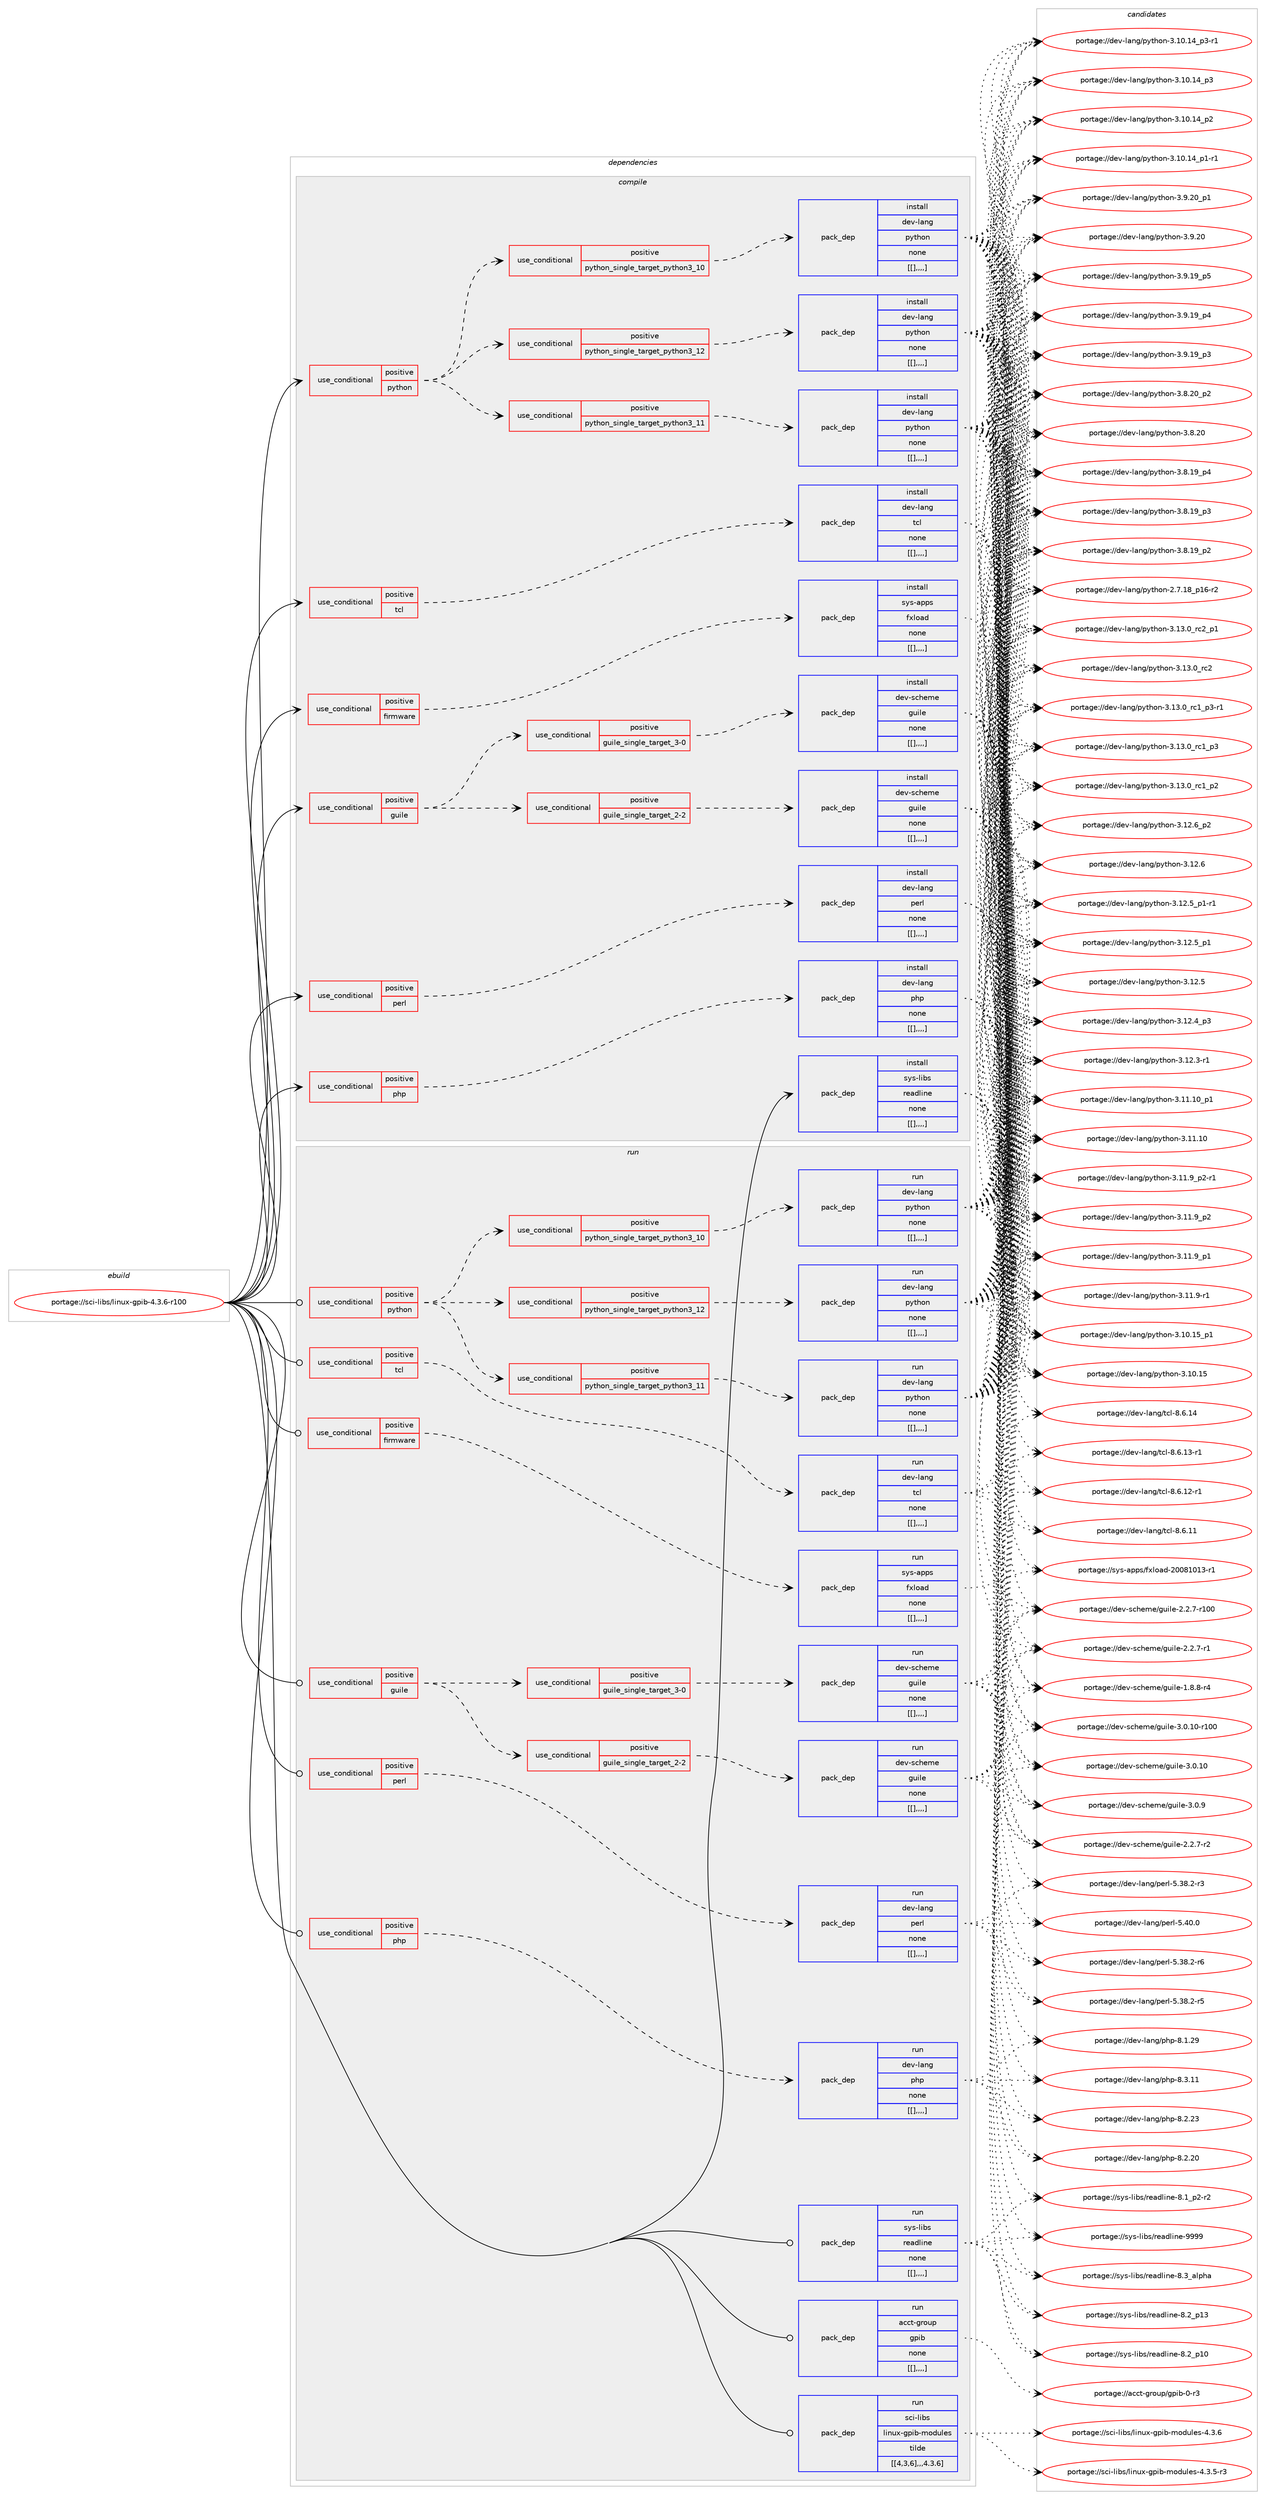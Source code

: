 digraph prolog {

# *************
# Graph options
# *************

newrank=true;
concentrate=true;
compound=true;
graph [rankdir=LR,fontname=Helvetica,fontsize=10,ranksep=1.5];#, ranksep=2.5, nodesep=0.2];
edge  [arrowhead=vee];
node  [fontname=Helvetica,fontsize=10];

# **********
# The ebuild
# **********

subgraph cluster_leftcol {
color=gray;
label=<<i>ebuild</i>>;
id [label="portage://sci-libs/linux-gpib-4.3.6-r100", color=red, width=4, href="../sci-libs/linux-gpib-4.3.6-r100.svg"];
}

# ****************
# The dependencies
# ****************

subgraph cluster_midcol {
color=gray;
label=<<i>dependencies</i>>;
subgraph cluster_compile {
fillcolor="#eeeeee";
style=filled;
label=<<i>compile</i>>;
subgraph cond110503 {
dependency413406 [label=<<TABLE BORDER="0" CELLBORDER="1" CELLSPACING="0" CELLPADDING="4"><TR><TD ROWSPAN="3" CELLPADDING="10">use_conditional</TD></TR><TR><TD>positive</TD></TR><TR><TD>firmware</TD></TR></TABLE>>, shape=none, color=red];
subgraph pack300010 {
dependency413407 [label=<<TABLE BORDER="0" CELLBORDER="1" CELLSPACING="0" CELLPADDING="4" WIDTH="220"><TR><TD ROWSPAN="6" CELLPADDING="30">pack_dep</TD></TR><TR><TD WIDTH="110">install</TD></TR><TR><TD>sys-apps</TD></TR><TR><TD>fxload</TD></TR><TR><TD>none</TD></TR><TR><TD>[[],,,,]</TD></TR></TABLE>>, shape=none, color=blue];
}
dependency413406:e -> dependency413407:w [weight=20,style="dashed",arrowhead="vee"];
}
id:e -> dependency413406:w [weight=20,style="solid",arrowhead="vee"];
subgraph cond110504 {
dependency413408 [label=<<TABLE BORDER="0" CELLBORDER="1" CELLSPACING="0" CELLPADDING="4"><TR><TD ROWSPAN="3" CELLPADDING="10">use_conditional</TD></TR><TR><TD>positive</TD></TR><TR><TD>guile</TD></TR></TABLE>>, shape=none, color=red];
subgraph cond110505 {
dependency413409 [label=<<TABLE BORDER="0" CELLBORDER="1" CELLSPACING="0" CELLPADDING="4"><TR><TD ROWSPAN="3" CELLPADDING="10">use_conditional</TD></TR><TR><TD>positive</TD></TR><TR><TD>guile_single_target_2-2</TD></TR></TABLE>>, shape=none, color=red];
subgraph pack300011 {
dependency413410 [label=<<TABLE BORDER="0" CELLBORDER="1" CELLSPACING="0" CELLPADDING="4" WIDTH="220"><TR><TD ROWSPAN="6" CELLPADDING="30">pack_dep</TD></TR><TR><TD WIDTH="110">install</TD></TR><TR><TD>dev-scheme</TD></TR><TR><TD>guile</TD></TR><TR><TD>none</TD></TR><TR><TD>[[],,,,]</TD></TR></TABLE>>, shape=none, color=blue];
}
dependency413409:e -> dependency413410:w [weight=20,style="dashed",arrowhead="vee"];
}
dependency413408:e -> dependency413409:w [weight=20,style="dashed",arrowhead="vee"];
subgraph cond110506 {
dependency413411 [label=<<TABLE BORDER="0" CELLBORDER="1" CELLSPACING="0" CELLPADDING="4"><TR><TD ROWSPAN="3" CELLPADDING="10">use_conditional</TD></TR><TR><TD>positive</TD></TR><TR><TD>guile_single_target_3-0</TD></TR></TABLE>>, shape=none, color=red];
subgraph pack300012 {
dependency413412 [label=<<TABLE BORDER="0" CELLBORDER="1" CELLSPACING="0" CELLPADDING="4" WIDTH="220"><TR><TD ROWSPAN="6" CELLPADDING="30">pack_dep</TD></TR><TR><TD WIDTH="110">install</TD></TR><TR><TD>dev-scheme</TD></TR><TR><TD>guile</TD></TR><TR><TD>none</TD></TR><TR><TD>[[],,,,]</TD></TR></TABLE>>, shape=none, color=blue];
}
dependency413411:e -> dependency413412:w [weight=20,style="dashed",arrowhead="vee"];
}
dependency413408:e -> dependency413411:w [weight=20,style="dashed",arrowhead="vee"];
}
id:e -> dependency413408:w [weight=20,style="solid",arrowhead="vee"];
subgraph cond110507 {
dependency413413 [label=<<TABLE BORDER="0" CELLBORDER="1" CELLSPACING="0" CELLPADDING="4"><TR><TD ROWSPAN="3" CELLPADDING="10">use_conditional</TD></TR><TR><TD>positive</TD></TR><TR><TD>perl</TD></TR></TABLE>>, shape=none, color=red];
subgraph pack300013 {
dependency413414 [label=<<TABLE BORDER="0" CELLBORDER="1" CELLSPACING="0" CELLPADDING="4" WIDTH="220"><TR><TD ROWSPAN="6" CELLPADDING="30">pack_dep</TD></TR><TR><TD WIDTH="110">install</TD></TR><TR><TD>dev-lang</TD></TR><TR><TD>perl</TD></TR><TR><TD>none</TD></TR><TR><TD>[[],,,,]</TD></TR></TABLE>>, shape=none, color=blue];
}
dependency413413:e -> dependency413414:w [weight=20,style="dashed",arrowhead="vee"];
}
id:e -> dependency413413:w [weight=20,style="solid",arrowhead="vee"];
subgraph cond110508 {
dependency413415 [label=<<TABLE BORDER="0" CELLBORDER="1" CELLSPACING="0" CELLPADDING="4"><TR><TD ROWSPAN="3" CELLPADDING="10">use_conditional</TD></TR><TR><TD>positive</TD></TR><TR><TD>php</TD></TR></TABLE>>, shape=none, color=red];
subgraph pack300014 {
dependency413416 [label=<<TABLE BORDER="0" CELLBORDER="1" CELLSPACING="0" CELLPADDING="4" WIDTH="220"><TR><TD ROWSPAN="6" CELLPADDING="30">pack_dep</TD></TR><TR><TD WIDTH="110">install</TD></TR><TR><TD>dev-lang</TD></TR><TR><TD>php</TD></TR><TR><TD>none</TD></TR><TR><TD>[[],,,,]</TD></TR></TABLE>>, shape=none, color=blue];
}
dependency413415:e -> dependency413416:w [weight=20,style="dashed",arrowhead="vee"];
}
id:e -> dependency413415:w [weight=20,style="solid",arrowhead="vee"];
subgraph cond110509 {
dependency413417 [label=<<TABLE BORDER="0" CELLBORDER="1" CELLSPACING="0" CELLPADDING="4"><TR><TD ROWSPAN="3" CELLPADDING="10">use_conditional</TD></TR><TR><TD>positive</TD></TR><TR><TD>python</TD></TR></TABLE>>, shape=none, color=red];
subgraph cond110510 {
dependency413418 [label=<<TABLE BORDER="0" CELLBORDER="1" CELLSPACING="0" CELLPADDING="4"><TR><TD ROWSPAN="3" CELLPADDING="10">use_conditional</TD></TR><TR><TD>positive</TD></TR><TR><TD>python_single_target_python3_10</TD></TR></TABLE>>, shape=none, color=red];
subgraph pack300015 {
dependency413419 [label=<<TABLE BORDER="0" CELLBORDER="1" CELLSPACING="0" CELLPADDING="4" WIDTH="220"><TR><TD ROWSPAN="6" CELLPADDING="30">pack_dep</TD></TR><TR><TD WIDTH="110">install</TD></TR><TR><TD>dev-lang</TD></TR><TR><TD>python</TD></TR><TR><TD>none</TD></TR><TR><TD>[[],,,,]</TD></TR></TABLE>>, shape=none, color=blue];
}
dependency413418:e -> dependency413419:w [weight=20,style="dashed",arrowhead="vee"];
}
dependency413417:e -> dependency413418:w [weight=20,style="dashed",arrowhead="vee"];
subgraph cond110511 {
dependency413420 [label=<<TABLE BORDER="0" CELLBORDER="1" CELLSPACING="0" CELLPADDING="4"><TR><TD ROWSPAN="3" CELLPADDING="10">use_conditional</TD></TR><TR><TD>positive</TD></TR><TR><TD>python_single_target_python3_11</TD></TR></TABLE>>, shape=none, color=red];
subgraph pack300016 {
dependency413421 [label=<<TABLE BORDER="0" CELLBORDER="1" CELLSPACING="0" CELLPADDING="4" WIDTH="220"><TR><TD ROWSPAN="6" CELLPADDING="30">pack_dep</TD></TR><TR><TD WIDTH="110">install</TD></TR><TR><TD>dev-lang</TD></TR><TR><TD>python</TD></TR><TR><TD>none</TD></TR><TR><TD>[[],,,,]</TD></TR></TABLE>>, shape=none, color=blue];
}
dependency413420:e -> dependency413421:w [weight=20,style="dashed",arrowhead="vee"];
}
dependency413417:e -> dependency413420:w [weight=20,style="dashed",arrowhead="vee"];
subgraph cond110512 {
dependency413422 [label=<<TABLE BORDER="0" CELLBORDER="1" CELLSPACING="0" CELLPADDING="4"><TR><TD ROWSPAN="3" CELLPADDING="10">use_conditional</TD></TR><TR><TD>positive</TD></TR><TR><TD>python_single_target_python3_12</TD></TR></TABLE>>, shape=none, color=red];
subgraph pack300017 {
dependency413423 [label=<<TABLE BORDER="0" CELLBORDER="1" CELLSPACING="0" CELLPADDING="4" WIDTH="220"><TR><TD ROWSPAN="6" CELLPADDING="30">pack_dep</TD></TR><TR><TD WIDTH="110">install</TD></TR><TR><TD>dev-lang</TD></TR><TR><TD>python</TD></TR><TR><TD>none</TD></TR><TR><TD>[[],,,,]</TD></TR></TABLE>>, shape=none, color=blue];
}
dependency413422:e -> dependency413423:w [weight=20,style="dashed",arrowhead="vee"];
}
dependency413417:e -> dependency413422:w [weight=20,style="dashed",arrowhead="vee"];
}
id:e -> dependency413417:w [weight=20,style="solid",arrowhead="vee"];
subgraph cond110513 {
dependency413424 [label=<<TABLE BORDER="0" CELLBORDER="1" CELLSPACING="0" CELLPADDING="4"><TR><TD ROWSPAN="3" CELLPADDING="10">use_conditional</TD></TR><TR><TD>positive</TD></TR><TR><TD>tcl</TD></TR></TABLE>>, shape=none, color=red];
subgraph pack300018 {
dependency413425 [label=<<TABLE BORDER="0" CELLBORDER="1" CELLSPACING="0" CELLPADDING="4" WIDTH="220"><TR><TD ROWSPAN="6" CELLPADDING="30">pack_dep</TD></TR><TR><TD WIDTH="110">install</TD></TR><TR><TD>dev-lang</TD></TR><TR><TD>tcl</TD></TR><TR><TD>none</TD></TR><TR><TD>[[],,,,]</TD></TR></TABLE>>, shape=none, color=blue];
}
dependency413424:e -> dependency413425:w [weight=20,style="dashed",arrowhead="vee"];
}
id:e -> dependency413424:w [weight=20,style="solid",arrowhead="vee"];
subgraph pack300019 {
dependency413426 [label=<<TABLE BORDER="0" CELLBORDER="1" CELLSPACING="0" CELLPADDING="4" WIDTH="220"><TR><TD ROWSPAN="6" CELLPADDING="30">pack_dep</TD></TR><TR><TD WIDTH="110">install</TD></TR><TR><TD>sys-libs</TD></TR><TR><TD>readline</TD></TR><TR><TD>none</TD></TR><TR><TD>[[],,,,]</TD></TR></TABLE>>, shape=none, color=blue];
}
id:e -> dependency413426:w [weight=20,style="solid",arrowhead="vee"];
}
subgraph cluster_compileandrun {
fillcolor="#eeeeee";
style=filled;
label=<<i>compile and run</i>>;
}
subgraph cluster_run {
fillcolor="#eeeeee";
style=filled;
label=<<i>run</i>>;
subgraph cond110514 {
dependency413427 [label=<<TABLE BORDER="0" CELLBORDER="1" CELLSPACING="0" CELLPADDING="4"><TR><TD ROWSPAN="3" CELLPADDING="10">use_conditional</TD></TR><TR><TD>positive</TD></TR><TR><TD>firmware</TD></TR></TABLE>>, shape=none, color=red];
subgraph pack300020 {
dependency413428 [label=<<TABLE BORDER="0" CELLBORDER="1" CELLSPACING="0" CELLPADDING="4" WIDTH="220"><TR><TD ROWSPAN="6" CELLPADDING="30">pack_dep</TD></TR><TR><TD WIDTH="110">run</TD></TR><TR><TD>sys-apps</TD></TR><TR><TD>fxload</TD></TR><TR><TD>none</TD></TR><TR><TD>[[],,,,]</TD></TR></TABLE>>, shape=none, color=blue];
}
dependency413427:e -> dependency413428:w [weight=20,style="dashed",arrowhead="vee"];
}
id:e -> dependency413427:w [weight=20,style="solid",arrowhead="odot"];
subgraph cond110515 {
dependency413429 [label=<<TABLE BORDER="0" CELLBORDER="1" CELLSPACING="0" CELLPADDING="4"><TR><TD ROWSPAN="3" CELLPADDING="10">use_conditional</TD></TR><TR><TD>positive</TD></TR><TR><TD>guile</TD></TR></TABLE>>, shape=none, color=red];
subgraph cond110516 {
dependency413430 [label=<<TABLE BORDER="0" CELLBORDER="1" CELLSPACING="0" CELLPADDING="4"><TR><TD ROWSPAN="3" CELLPADDING="10">use_conditional</TD></TR><TR><TD>positive</TD></TR><TR><TD>guile_single_target_2-2</TD></TR></TABLE>>, shape=none, color=red];
subgraph pack300021 {
dependency413431 [label=<<TABLE BORDER="0" CELLBORDER="1" CELLSPACING="0" CELLPADDING="4" WIDTH="220"><TR><TD ROWSPAN="6" CELLPADDING="30">pack_dep</TD></TR><TR><TD WIDTH="110">run</TD></TR><TR><TD>dev-scheme</TD></TR><TR><TD>guile</TD></TR><TR><TD>none</TD></TR><TR><TD>[[],,,,]</TD></TR></TABLE>>, shape=none, color=blue];
}
dependency413430:e -> dependency413431:w [weight=20,style="dashed",arrowhead="vee"];
}
dependency413429:e -> dependency413430:w [weight=20,style="dashed",arrowhead="vee"];
subgraph cond110517 {
dependency413432 [label=<<TABLE BORDER="0" CELLBORDER="1" CELLSPACING="0" CELLPADDING="4"><TR><TD ROWSPAN="3" CELLPADDING="10">use_conditional</TD></TR><TR><TD>positive</TD></TR><TR><TD>guile_single_target_3-0</TD></TR></TABLE>>, shape=none, color=red];
subgraph pack300022 {
dependency413433 [label=<<TABLE BORDER="0" CELLBORDER="1" CELLSPACING="0" CELLPADDING="4" WIDTH="220"><TR><TD ROWSPAN="6" CELLPADDING="30">pack_dep</TD></TR><TR><TD WIDTH="110">run</TD></TR><TR><TD>dev-scheme</TD></TR><TR><TD>guile</TD></TR><TR><TD>none</TD></TR><TR><TD>[[],,,,]</TD></TR></TABLE>>, shape=none, color=blue];
}
dependency413432:e -> dependency413433:w [weight=20,style="dashed",arrowhead="vee"];
}
dependency413429:e -> dependency413432:w [weight=20,style="dashed",arrowhead="vee"];
}
id:e -> dependency413429:w [weight=20,style="solid",arrowhead="odot"];
subgraph cond110518 {
dependency413434 [label=<<TABLE BORDER="0" CELLBORDER="1" CELLSPACING="0" CELLPADDING="4"><TR><TD ROWSPAN="3" CELLPADDING="10">use_conditional</TD></TR><TR><TD>positive</TD></TR><TR><TD>perl</TD></TR></TABLE>>, shape=none, color=red];
subgraph pack300023 {
dependency413435 [label=<<TABLE BORDER="0" CELLBORDER="1" CELLSPACING="0" CELLPADDING="4" WIDTH="220"><TR><TD ROWSPAN="6" CELLPADDING="30">pack_dep</TD></TR><TR><TD WIDTH="110">run</TD></TR><TR><TD>dev-lang</TD></TR><TR><TD>perl</TD></TR><TR><TD>none</TD></TR><TR><TD>[[],,,,]</TD></TR></TABLE>>, shape=none, color=blue];
}
dependency413434:e -> dependency413435:w [weight=20,style="dashed",arrowhead="vee"];
}
id:e -> dependency413434:w [weight=20,style="solid",arrowhead="odot"];
subgraph cond110519 {
dependency413436 [label=<<TABLE BORDER="0" CELLBORDER="1" CELLSPACING="0" CELLPADDING="4"><TR><TD ROWSPAN="3" CELLPADDING="10">use_conditional</TD></TR><TR><TD>positive</TD></TR><TR><TD>php</TD></TR></TABLE>>, shape=none, color=red];
subgraph pack300024 {
dependency413437 [label=<<TABLE BORDER="0" CELLBORDER="1" CELLSPACING="0" CELLPADDING="4" WIDTH="220"><TR><TD ROWSPAN="6" CELLPADDING="30">pack_dep</TD></TR><TR><TD WIDTH="110">run</TD></TR><TR><TD>dev-lang</TD></TR><TR><TD>php</TD></TR><TR><TD>none</TD></TR><TR><TD>[[],,,,]</TD></TR></TABLE>>, shape=none, color=blue];
}
dependency413436:e -> dependency413437:w [weight=20,style="dashed",arrowhead="vee"];
}
id:e -> dependency413436:w [weight=20,style="solid",arrowhead="odot"];
subgraph cond110520 {
dependency413438 [label=<<TABLE BORDER="0" CELLBORDER="1" CELLSPACING="0" CELLPADDING="4"><TR><TD ROWSPAN="3" CELLPADDING="10">use_conditional</TD></TR><TR><TD>positive</TD></TR><TR><TD>python</TD></TR></TABLE>>, shape=none, color=red];
subgraph cond110521 {
dependency413439 [label=<<TABLE BORDER="0" CELLBORDER="1" CELLSPACING="0" CELLPADDING="4"><TR><TD ROWSPAN="3" CELLPADDING="10">use_conditional</TD></TR><TR><TD>positive</TD></TR><TR><TD>python_single_target_python3_10</TD></TR></TABLE>>, shape=none, color=red];
subgraph pack300025 {
dependency413440 [label=<<TABLE BORDER="0" CELLBORDER="1" CELLSPACING="0" CELLPADDING="4" WIDTH="220"><TR><TD ROWSPAN="6" CELLPADDING="30">pack_dep</TD></TR><TR><TD WIDTH="110">run</TD></TR><TR><TD>dev-lang</TD></TR><TR><TD>python</TD></TR><TR><TD>none</TD></TR><TR><TD>[[],,,,]</TD></TR></TABLE>>, shape=none, color=blue];
}
dependency413439:e -> dependency413440:w [weight=20,style="dashed",arrowhead="vee"];
}
dependency413438:e -> dependency413439:w [weight=20,style="dashed",arrowhead="vee"];
subgraph cond110522 {
dependency413441 [label=<<TABLE BORDER="0" CELLBORDER="1" CELLSPACING="0" CELLPADDING="4"><TR><TD ROWSPAN="3" CELLPADDING="10">use_conditional</TD></TR><TR><TD>positive</TD></TR><TR><TD>python_single_target_python3_11</TD></TR></TABLE>>, shape=none, color=red];
subgraph pack300026 {
dependency413442 [label=<<TABLE BORDER="0" CELLBORDER="1" CELLSPACING="0" CELLPADDING="4" WIDTH="220"><TR><TD ROWSPAN="6" CELLPADDING="30">pack_dep</TD></TR><TR><TD WIDTH="110">run</TD></TR><TR><TD>dev-lang</TD></TR><TR><TD>python</TD></TR><TR><TD>none</TD></TR><TR><TD>[[],,,,]</TD></TR></TABLE>>, shape=none, color=blue];
}
dependency413441:e -> dependency413442:w [weight=20,style="dashed",arrowhead="vee"];
}
dependency413438:e -> dependency413441:w [weight=20,style="dashed",arrowhead="vee"];
subgraph cond110523 {
dependency413443 [label=<<TABLE BORDER="0" CELLBORDER="1" CELLSPACING="0" CELLPADDING="4"><TR><TD ROWSPAN="3" CELLPADDING="10">use_conditional</TD></TR><TR><TD>positive</TD></TR><TR><TD>python_single_target_python3_12</TD></TR></TABLE>>, shape=none, color=red];
subgraph pack300027 {
dependency413444 [label=<<TABLE BORDER="0" CELLBORDER="1" CELLSPACING="0" CELLPADDING="4" WIDTH="220"><TR><TD ROWSPAN="6" CELLPADDING="30">pack_dep</TD></TR><TR><TD WIDTH="110">run</TD></TR><TR><TD>dev-lang</TD></TR><TR><TD>python</TD></TR><TR><TD>none</TD></TR><TR><TD>[[],,,,]</TD></TR></TABLE>>, shape=none, color=blue];
}
dependency413443:e -> dependency413444:w [weight=20,style="dashed",arrowhead="vee"];
}
dependency413438:e -> dependency413443:w [weight=20,style="dashed",arrowhead="vee"];
}
id:e -> dependency413438:w [weight=20,style="solid",arrowhead="odot"];
subgraph cond110524 {
dependency413445 [label=<<TABLE BORDER="0" CELLBORDER="1" CELLSPACING="0" CELLPADDING="4"><TR><TD ROWSPAN="3" CELLPADDING="10">use_conditional</TD></TR><TR><TD>positive</TD></TR><TR><TD>tcl</TD></TR></TABLE>>, shape=none, color=red];
subgraph pack300028 {
dependency413446 [label=<<TABLE BORDER="0" CELLBORDER="1" CELLSPACING="0" CELLPADDING="4" WIDTH="220"><TR><TD ROWSPAN="6" CELLPADDING="30">pack_dep</TD></TR><TR><TD WIDTH="110">run</TD></TR><TR><TD>dev-lang</TD></TR><TR><TD>tcl</TD></TR><TR><TD>none</TD></TR><TR><TD>[[],,,,]</TD></TR></TABLE>>, shape=none, color=blue];
}
dependency413445:e -> dependency413446:w [weight=20,style="dashed",arrowhead="vee"];
}
id:e -> dependency413445:w [weight=20,style="solid",arrowhead="odot"];
subgraph pack300029 {
dependency413447 [label=<<TABLE BORDER="0" CELLBORDER="1" CELLSPACING="0" CELLPADDING="4" WIDTH="220"><TR><TD ROWSPAN="6" CELLPADDING="30">pack_dep</TD></TR><TR><TD WIDTH="110">run</TD></TR><TR><TD>acct-group</TD></TR><TR><TD>gpib</TD></TR><TR><TD>none</TD></TR><TR><TD>[[],,,,]</TD></TR></TABLE>>, shape=none, color=blue];
}
id:e -> dependency413447:w [weight=20,style="solid",arrowhead="odot"];
subgraph pack300030 {
dependency413448 [label=<<TABLE BORDER="0" CELLBORDER="1" CELLSPACING="0" CELLPADDING="4" WIDTH="220"><TR><TD ROWSPAN="6" CELLPADDING="30">pack_dep</TD></TR><TR><TD WIDTH="110">run</TD></TR><TR><TD>sci-libs</TD></TR><TR><TD>linux-gpib-modules</TD></TR><TR><TD>tilde</TD></TR><TR><TD>[[4,3,6],,,4.3.6]</TD></TR></TABLE>>, shape=none, color=blue];
}
id:e -> dependency413448:w [weight=20,style="solid",arrowhead="odot"];
subgraph pack300031 {
dependency413449 [label=<<TABLE BORDER="0" CELLBORDER="1" CELLSPACING="0" CELLPADDING="4" WIDTH="220"><TR><TD ROWSPAN="6" CELLPADDING="30">pack_dep</TD></TR><TR><TD WIDTH="110">run</TD></TR><TR><TD>sys-libs</TD></TR><TR><TD>readline</TD></TR><TR><TD>none</TD></TR><TR><TD>[[],,,,]</TD></TR></TABLE>>, shape=none, color=blue];
}
id:e -> dependency413449:w [weight=20,style="solid",arrowhead="odot"];
}
}

# **************
# The candidates
# **************

subgraph cluster_choices {
rank=same;
color=gray;
label=<<i>candidates</i>>;

subgraph choice300010 {
color=black;
nodesep=1;
choice115121115459711211211547102120108111971004550484856494849514511449 [label="portage://sys-apps/fxload-20081013-r1", color=red, width=4,href="../sys-apps/fxload-20081013-r1.svg"];
dependency413407:e -> choice115121115459711211211547102120108111971004550484856494849514511449:w [style=dotted,weight="100"];
}
subgraph choice300011 {
color=black;
nodesep=1;
choice1001011184511599104101109101471031171051081014551464846494845114494848 [label="portage://dev-scheme/guile-3.0.10-r100", color=red, width=4,href="../dev-scheme/guile-3.0.10-r100.svg"];
choice10010111845115991041011091014710311710510810145514648464948 [label="portage://dev-scheme/guile-3.0.10", color=red, width=4,href="../dev-scheme/guile-3.0.10.svg"];
choice100101118451159910410110910147103117105108101455146484657 [label="portage://dev-scheme/guile-3.0.9", color=red, width=4,href="../dev-scheme/guile-3.0.9.svg"];
choice1001011184511599104101109101471031171051081014550465046554511450 [label="portage://dev-scheme/guile-2.2.7-r2", color=red, width=4,href="../dev-scheme/guile-2.2.7-r2.svg"];
choice10010111845115991041011091014710311710510810145504650465545114494848 [label="portage://dev-scheme/guile-2.2.7-r100", color=red, width=4,href="../dev-scheme/guile-2.2.7-r100.svg"];
choice1001011184511599104101109101471031171051081014550465046554511449 [label="portage://dev-scheme/guile-2.2.7-r1", color=red, width=4,href="../dev-scheme/guile-2.2.7-r1.svg"];
choice1001011184511599104101109101471031171051081014549465646564511452 [label="portage://dev-scheme/guile-1.8.8-r4", color=red, width=4,href="../dev-scheme/guile-1.8.8-r4.svg"];
dependency413410:e -> choice1001011184511599104101109101471031171051081014551464846494845114494848:w [style=dotted,weight="100"];
dependency413410:e -> choice10010111845115991041011091014710311710510810145514648464948:w [style=dotted,weight="100"];
dependency413410:e -> choice100101118451159910410110910147103117105108101455146484657:w [style=dotted,weight="100"];
dependency413410:e -> choice1001011184511599104101109101471031171051081014550465046554511450:w [style=dotted,weight="100"];
dependency413410:e -> choice10010111845115991041011091014710311710510810145504650465545114494848:w [style=dotted,weight="100"];
dependency413410:e -> choice1001011184511599104101109101471031171051081014550465046554511449:w [style=dotted,weight="100"];
dependency413410:e -> choice1001011184511599104101109101471031171051081014549465646564511452:w [style=dotted,weight="100"];
}
subgraph choice300012 {
color=black;
nodesep=1;
choice1001011184511599104101109101471031171051081014551464846494845114494848 [label="portage://dev-scheme/guile-3.0.10-r100", color=red, width=4,href="../dev-scheme/guile-3.0.10-r100.svg"];
choice10010111845115991041011091014710311710510810145514648464948 [label="portage://dev-scheme/guile-3.0.10", color=red, width=4,href="../dev-scheme/guile-3.0.10.svg"];
choice100101118451159910410110910147103117105108101455146484657 [label="portage://dev-scheme/guile-3.0.9", color=red, width=4,href="../dev-scheme/guile-3.0.9.svg"];
choice1001011184511599104101109101471031171051081014550465046554511450 [label="portage://dev-scheme/guile-2.2.7-r2", color=red, width=4,href="../dev-scheme/guile-2.2.7-r2.svg"];
choice10010111845115991041011091014710311710510810145504650465545114494848 [label="portage://dev-scheme/guile-2.2.7-r100", color=red, width=4,href="../dev-scheme/guile-2.2.7-r100.svg"];
choice1001011184511599104101109101471031171051081014550465046554511449 [label="portage://dev-scheme/guile-2.2.7-r1", color=red, width=4,href="../dev-scheme/guile-2.2.7-r1.svg"];
choice1001011184511599104101109101471031171051081014549465646564511452 [label="portage://dev-scheme/guile-1.8.8-r4", color=red, width=4,href="../dev-scheme/guile-1.8.8-r4.svg"];
dependency413412:e -> choice1001011184511599104101109101471031171051081014551464846494845114494848:w [style=dotted,weight="100"];
dependency413412:e -> choice10010111845115991041011091014710311710510810145514648464948:w [style=dotted,weight="100"];
dependency413412:e -> choice100101118451159910410110910147103117105108101455146484657:w [style=dotted,weight="100"];
dependency413412:e -> choice1001011184511599104101109101471031171051081014550465046554511450:w [style=dotted,weight="100"];
dependency413412:e -> choice10010111845115991041011091014710311710510810145504650465545114494848:w [style=dotted,weight="100"];
dependency413412:e -> choice1001011184511599104101109101471031171051081014550465046554511449:w [style=dotted,weight="100"];
dependency413412:e -> choice1001011184511599104101109101471031171051081014549465646564511452:w [style=dotted,weight="100"];
}
subgraph choice300013 {
color=black;
nodesep=1;
choice10010111845108971101034711210111410845534652484648 [label="portage://dev-lang/perl-5.40.0", color=red, width=4,href="../dev-lang/perl-5.40.0.svg"];
choice100101118451089711010347112101114108455346515646504511454 [label="portage://dev-lang/perl-5.38.2-r6", color=red, width=4,href="../dev-lang/perl-5.38.2-r6.svg"];
choice100101118451089711010347112101114108455346515646504511453 [label="portage://dev-lang/perl-5.38.2-r5", color=red, width=4,href="../dev-lang/perl-5.38.2-r5.svg"];
choice100101118451089711010347112101114108455346515646504511451 [label="portage://dev-lang/perl-5.38.2-r3", color=red, width=4,href="../dev-lang/perl-5.38.2-r3.svg"];
dependency413414:e -> choice10010111845108971101034711210111410845534652484648:w [style=dotted,weight="100"];
dependency413414:e -> choice100101118451089711010347112101114108455346515646504511454:w [style=dotted,weight="100"];
dependency413414:e -> choice100101118451089711010347112101114108455346515646504511453:w [style=dotted,weight="100"];
dependency413414:e -> choice100101118451089711010347112101114108455346515646504511451:w [style=dotted,weight="100"];
}
subgraph choice300014 {
color=black;
nodesep=1;
choice10010111845108971101034711210411245564651464949 [label="portage://dev-lang/php-8.3.11", color=red, width=4,href="../dev-lang/php-8.3.11.svg"];
choice10010111845108971101034711210411245564650465051 [label="portage://dev-lang/php-8.2.23", color=red, width=4,href="../dev-lang/php-8.2.23.svg"];
choice10010111845108971101034711210411245564650465048 [label="portage://dev-lang/php-8.2.20", color=red, width=4,href="../dev-lang/php-8.2.20.svg"];
choice10010111845108971101034711210411245564649465057 [label="portage://dev-lang/php-8.1.29", color=red, width=4,href="../dev-lang/php-8.1.29.svg"];
dependency413416:e -> choice10010111845108971101034711210411245564651464949:w [style=dotted,weight="100"];
dependency413416:e -> choice10010111845108971101034711210411245564650465051:w [style=dotted,weight="100"];
dependency413416:e -> choice10010111845108971101034711210411245564650465048:w [style=dotted,weight="100"];
dependency413416:e -> choice10010111845108971101034711210411245564649465057:w [style=dotted,weight="100"];
}
subgraph choice300015 {
color=black;
nodesep=1;
choice100101118451089711010347112121116104111110455146495146489511499509511249 [label="portage://dev-lang/python-3.13.0_rc2_p1", color=red, width=4,href="../dev-lang/python-3.13.0_rc2_p1.svg"];
choice10010111845108971101034711212111610411111045514649514648951149950 [label="portage://dev-lang/python-3.13.0_rc2", color=red, width=4,href="../dev-lang/python-3.13.0_rc2.svg"];
choice1001011184510897110103471121211161041111104551464951464895114994995112514511449 [label="portage://dev-lang/python-3.13.0_rc1_p3-r1", color=red, width=4,href="../dev-lang/python-3.13.0_rc1_p3-r1.svg"];
choice100101118451089711010347112121116104111110455146495146489511499499511251 [label="portage://dev-lang/python-3.13.0_rc1_p3", color=red, width=4,href="../dev-lang/python-3.13.0_rc1_p3.svg"];
choice100101118451089711010347112121116104111110455146495146489511499499511250 [label="portage://dev-lang/python-3.13.0_rc1_p2", color=red, width=4,href="../dev-lang/python-3.13.0_rc1_p2.svg"];
choice100101118451089711010347112121116104111110455146495046549511250 [label="portage://dev-lang/python-3.12.6_p2", color=red, width=4,href="../dev-lang/python-3.12.6_p2.svg"];
choice10010111845108971101034711212111610411111045514649504654 [label="portage://dev-lang/python-3.12.6", color=red, width=4,href="../dev-lang/python-3.12.6.svg"];
choice1001011184510897110103471121211161041111104551464950465395112494511449 [label="portage://dev-lang/python-3.12.5_p1-r1", color=red, width=4,href="../dev-lang/python-3.12.5_p1-r1.svg"];
choice100101118451089711010347112121116104111110455146495046539511249 [label="portage://dev-lang/python-3.12.5_p1", color=red, width=4,href="../dev-lang/python-3.12.5_p1.svg"];
choice10010111845108971101034711212111610411111045514649504653 [label="portage://dev-lang/python-3.12.5", color=red, width=4,href="../dev-lang/python-3.12.5.svg"];
choice100101118451089711010347112121116104111110455146495046529511251 [label="portage://dev-lang/python-3.12.4_p3", color=red, width=4,href="../dev-lang/python-3.12.4_p3.svg"];
choice100101118451089711010347112121116104111110455146495046514511449 [label="portage://dev-lang/python-3.12.3-r1", color=red, width=4,href="../dev-lang/python-3.12.3-r1.svg"];
choice10010111845108971101034711212111610411111045514649494649489511249 [label="portage://dev-lang/python-3.11.10_p1", color=red, width=4,href="../dev-lang/python-3.11.10_p1.svg"];
choice1001011184510897110103471121211161041111104551464949464948 [label="portage://dev-lang/python-3.11.10", color=red, width=4,href="../dev-lang/python-3.11.10.svg"];
choice1001011184510897110103471121211161041111104551464949465795112504511449 [label="portage://dev-lang/python-3.11.9_p2-r1", color=red, width=4,href="../dev-lang/python-3.11.9_p2-r1.svg"];
choice100101118451089711010347112121116104111110455146494946579511250 [label="portage://dev-lang/python-3.11.9_p2", color=red, width=4,href="../dev-lang/python-3.11.9_p2.svg"];
choice100101118451089711010347112121116104111110455146494946579511249 [label="portage://dev-lang/python-3.11.9_p1", color=red, width=4,href="../dev-lang/python-3.11.9_p1.svg"];
choice100101118451089711010347112121116104111110455146494946574511449 [label="portage://dev-lang/python-3.11.9-r1", color=red, width=4,href="../dev-lang/python-3.11.9-r1.svg"];
choice10010111845108971101034711212111610411111045514649484649539511249 [label="portage://dev-lang/python-3.10.15_p1", color=red, width=4,href="../dev-lang/python-3.10.15_p1.svg"];
choice1001011184510897110103471121211161041111104551464948464953 [label="portage://dev-lang/python-3.10.15", color=red, width=4,href="../dev-lang/python-3.10.15.svg"];
choice100101118451089711010347112121116104111110455146494846495295112514511449 [label="portage://dev-lang/python-3.10.14_p3-r1", color=red, width=4,href="../dev-lang/python-3.10.14_p3-r1.svg"];
choice10010111845108971101034711212111610411111045514649484649529511251 [label="portage://dev-lang/python-3.10.14_p3", color=red, width=4,href="../dev-lang/python-3.10.14_p3.svg"];
choice10010111845108971101034711212111610411111045514649484649529511250 [label="portage://dev-lang/python-3.10.14_p2", color=red, width=4,href="../dev-lang/python-3.10.14_p2.svg"];
choice100101118451089711010347112121116104111110455146494846495295112494511449 [label="portage://dev-lang/python-3.10.14_p1-r1", color=red, width=4,href="../dev-lang/python-3.10.14_p1-r1.svg"];
choice100101118451089711010347112121116104111110455146574650489511249 [label="portage://dev-lang/python-3.9.20_p1", color=red, width=4,href="../dev-lang/python-3.9.20_p1.svg"];
choice10010111845108971101034711212111610411111045514657465048 [label="portage://dev-lang/python-3.9.20", color=red, width=4,href="../dev-lang/python-3.9.20.svg"];
choice100101118451089711010347112121116104111110455146574649579511253 [label="portage://dev-lang/python-3.9.19_p5", color=red, width=4,href="../dev-lang/python-3.9.19_p5.svg"];
choice100101118451089711010347112121116104111110455146574649579511252 [label="portage://dev-lang/python-3.9.19_p4", color=red, width=4,href="../dev-lang/python-3.9.19_p4.svg"];
choice100101118451089711010347112121116104111110455146574649579511251 [label="portage://dev-lang/python-3.9.19_p3", color=red, width=4,href="../dev-lang/python-3.9.19_p3.svg"];
choice100101118451089711010347112121116104111110455146564650489511250 [label="portage://dev-lang/python-3.8.20_p2", color=red, width=4,href="../dev-lang/python-3.8.20_p2.svg"];
choice10010111845108971101034711212111610411111045514656465048 [label="portage://dev-lang/python-3.8.20", color=red, width=4,href="../dev-lang/python-3.8.20.svg"];
choice100101118451089711010347112121116104111110455146564649579511252 [label="portage://dev-lang/python-3.8.19_p4", color=red, width=4,href="../dev-lang/python-3.8.19_p4.svg"];
choice100101118451089711010347112121116104111110455146564649579511251 [label="portage://dev-lang/python-3.8.19_p3", color=red, width=4,href="../dev-lang/python-3.8.19_p3.svg"];
choice100101118451089711010347112121116104111110455146564649579511250 [label="portage://dev-lang/python-3.8.19_p2", color=red, width=4,href="../dev-lang/python-3.8.19_p2.svg"];
choice100101118451089711010347112121116104111110455046554649569511249544511450 [label="portage://dev-lang/python-2.7.18_p16-r2", color=red, width=4,href="../dev-lang/python-2.7.18_p16-r2.svg"];
dependency413419:e -> choice100101118451089711010347112121116104111110455146495146489511499509511249:w [style=dotted,weight="100"];
dependency413419:e -> choice10010111845108971101034711212111610411111045514649514648951149950:w [style=dotted,weight="100"];
dependency413419:e -> choice1001011184510897110103471121211161041111104551464951464895114994995112514511449:w [style=dotted,weight="100"];
dependency413419:e -> choice100101118451089711010347112121116104111110455146495146489511499499511251:w [style=dotted,weight="100"];
dependency413419:e -> choice100101118451089711010347112121116104111110455146495146489511499499511250:w [style=dotted,weight="100"];
dependency413419:e -> choice100101118451089711010347112121116104111110455146495046549511250:w [style=dotted,weight="100"];
dependency413419:e -> choice10010111845108971101034711212111610411111045514649504654:w [style=dotted,weight="100"];
dependency413419:e -> choice1001011184510897110103471121211161041111104551464950465395112494511449:w [style=dotted,weight="100"];
dependency413419:e -> choice100101118451089711010347112121116104111110455146495046539511249:w [style=dotted,weight="100"];
dependency413419:e -> choice10010111845108971101034711212111610411111045514649504653:w [style=dotted,weight="100"];
dependency413419:e -> choice100101118451089711010347112121116104111110455146495046529511251:w [style=dotted,weight="100"];
dependency413419:e -> choice100101118451089711010347112121116104111110455146495046514511449:w [style=dotted,weight="100"];
dependency413419:e -> choice10010111845108971101034711212111610411111045514649494649489511249:w [style=dotted,weight="100"];
dependency413419:e -> choice1001011184510897110103471121211161041111104551464949464948:w [style=dotted,weight="100"];
dependency413419:e -> choice1001011184510897110103471121211161041111104551464949465795112504511449:w [style=dotted,weight="100"];
dependency413419:e -> choice100101118451089711010347112121116104111110455146494946579511250:w [style=dotted,weight="100"];
dependency413419:e -> choice100101118451089711010347112121116104111110455146494946579511249:w [style=dotted,weight="100"];
dependency413419:e -> choice100101118451089711010347112121116104111110455146494946574511449:w [style=dotted,weight="100"];
dependency413419:e -> choice10010111845108971101034711212111610411111045514649484649539511249:w [style=dotted,weight="100"];
dependency413419:e -> choice1001011184510897110103471121211161041111104551464948464953:w [style=dotted,weight="100"];
dependency413419:e -> choice100101118451089711010347112121116104111110455146494846495295112514511449:w [style=dotted,weight="100"];
dependency413419:e -> choice10010111845108971101034711212111610411111045514649484649529511251:w [style=dotted,weight="100"];
dependency413419:e -> choice10010111845108971101034711212111610411111045514649484649529511250:w [style=dotted,weight="100"];
dependency413419:e -> choice100101118451089711010347112121116104111110455146494846495295112494511449:w [style=dotted,weight="100"];
dependency413419:e -> choice100101118451089711010347112121116104111110455146574650489511249:w [style=dotted,weight="100"];
dependency413419:e -> choice10010111845108971101034711212111610411111045514657465048:w [style=dotted,weight="100"];
dependency413419:e -> choice100101118451089711010347112121116104111110455146574649579511253:w [style=dotted,weight="100"];
dependency413419:e -> choice100101118451089711010347112121116104111110455146574649579511252:w [style=dotted,weight="100"];
dependency413419:e -> choice100101118451089711010347112121116104111110455146574649579511251:w [style=dotted,weight="100"];
dependency413419:e -> choice100101118451089711010347112121116104111110455146564650489511250:w [style=dotted,weight="100"];
dependency413419:e -> choice10010111845108971101034711212111610411111045514656465048:w [style=dotted,weight="100"];
dependency413419:e -> choice100101118451089711010347112121116104111110455146564649579511252:w [style=dotted,weight="100"];
dependency413419:e -> choice100101118451089711010347112121116104111110455146564649579511251:w [style=dotted,weight="100"];
dependency413419:e -> choice100101118451089711010347112121116104111110455146564649579511250:w [style=dotted,weight="100"];
dependency413419:e -> choice100101118451089711010347112121116104111110455046554649569511249544511450:w [style=dotted,weight="100"];
}
subgraph choice300016 {
color=black;
nodesep=1;
choice100101118451089711010347112121116104111110455146495146489511499509511249 [label="portage://dev-lang/python-3.13.0_rc2_p1", color=red, width=4,href="../dev-lang/python-3.13.0_rc2_p1.svg"];
choice10010111845108971101034711212111610411111045514649514648951149950 [label="portage://dev-lang/python-3.13.0_rc2", color=red, width=4,href="../dev-lang/python-3.13.0_rc2.svg"];
choice1001011184510897110103471121211161041111104551464951464895114994995112514511449 [label="portage://dev-lang/python-3.13.0_rc1_p3-r1", color=red, width=4,href="../dev-lang/python-3.13.0_rc1_p3-r1.svg"];
choice100101118451089711010347112121116104111110455146495146489511499499511251 [label="portage://dev-lang/python-3.13.0_rc1_p3", color=red, width=4,href="../dev-lang/python-3.13.0_rc1_p3.svg"];
choice100101118451089711010347112121116104111110455146495146489511499499511250 [label="portage://dev-lang/python-3.13.0_rc1_p2", color=red, width=4,href="../dev-lang/python-3.13.0_rc1_p2.svg"];
choice100101118451089711010347112121116104111110455146495046549511250 [label="portage://dev-lang/python-3.12.6_p2", color=red, width=4,href="../dev-lang/python-3.12.6_p2.svg"];
choice10010111845108971101034711212111610411111045514649504654 [label="portage://dev-lang/python-3.12.6", color=red, width=4,href="../dev-lang/python-3.12.6.svg"];
choice1001011184510897110103471121211161041111104551464950465395112494511449 [label="portage://dev-lang/python-3.12.5_p1-r1", color=red, width=4,href="../dev-lang/python-3.12.5_p1-r1.svg"];
choice100101118451089711010347112121116104111110455146495046539511249 [label="portage://dev-lang/python-3.12.5_p1", color=red, width=4,href="../dev-lang/python-3.12.5_p1.svg"];
choice10010111845108971101034711212111610411111045514649504653 [label="portage://dev-lang/python-3.12.5", color=red, width=4,href="../dev-lang/python-3.12.5.svg"];
choice100101118451089711010347112121116104111110455146495046529511251 [label="portage://dev-lang/python-3.12.4_p3", color=red, width=4,href="../dev-lang/python-3.12.4_p3.svg"];
choice100101118451089711010347112121116104111110455146495046514511449 [label="portage://dev-lang/python-3.12.3-r1", color=red, width=4,href="../dev-lang/python-3.12.3-r1.svg"];
choice10010111845108971101034711212111610411111045514649494649489511249 [label="portage://dev-lang/python-3.11.10_p1", color=red, width=4,href="../dev-lang/python-3.11.10_p1.svg"];
choice1001011184510897110103471121211161041111104551464949464948 [label="portage://dev-lang/python-3.11.10", color=red, width=4,href="../dev-lang/python-3.11.10.svg"];
choice1001011184510897110103471121211161041111104551464949465795112504511449 [label="portage://dev-lang/python-3.11.9_p2-r1", color=red, width=4,href="../dev-lang/python-3.11.9_p2-r1.svg"];
choice100101118451089711010347112121116104111110455146494946579511250 [label="portage://dev-lang/python-3.11.9_p2", color=red, width=4,href="../dev-lang/python-3.11.9_p2.svg"];
choice100101118451089711010347112121116104111110455146494946579511249 [label="portage://dev-lang/python-3.11.9_p1", color=red, width=4,href="../dev-lang/python-3.11.9_p1.svg"];
choice100101118451089711010347112121116104111110455146494946574511449 [label="portage://dev-lang/python-3.11.9-r1", color=red, width=4,href="../dev-lang/python-3.11.9-r1.svg"];
choice10010111845108971101034711212111610411111045514649484649539511249 [label="portage://dev-lang/python-3.10.15_p1", color=red, width=4,href="../dev-lang/python-3.10.15_p1.svg"];
choice1001011184510897110103471121211161041111104551464948464953 [label="portage://dev-lang/python-3.10.15", color=red, width=4,href="../dev-lang/python-3.10.15.svg"];
choice100101118451089711010347112121116104111110455146494846495295112514511449 [label="portage://dev-lang/python-3.10.14_p3-r1", color=red, width=4,href="../dev-lang/python-3.10.14_p3-r1.svg"];
choice10010111845108971101034711212111610411111045514649484649529511251 [label="portage://dev-lang/python-3.10.14_p3", color=red, width=4,href="../dev-lang/python-3.10.14_p3.svg"];
choice10010111845108971101034711212111610411111045514649484649529511250 [label="portage://dev-lang/python-3.10.14_p2", color=red, width=4,href="../dev-lang/python-3.10.14_p2.svg"];
choice100101118451089711010347112121116104111110455146494846495295112494511449 [label="portage://dev-lang/python-3.10.14_p1-r1", color=red, width=4,href="../dev-lang/python-3.10.14_p1-r1.svg"];
choice100101118451089711010347112121116104111110455146574650489511249 [label="portage://dev-lang/python-3.9.20_p1", color=red, width=4,href="../dev-lang/python-3.9.20_p1.svg"];
choice10010111845108971101034711212111610411111045514657465048 [label="portage://dev-lang/python-3.9.20", color=red, width=4,href="../dev-lang/python-3.9.20.svg"];
choice100101118451089711010347112121116104111110455146574649579511253 [label="portage://dev-lang/python-3.9.19_p5", color=red, width=4,href="../dev-lang/python-3.9.19_p5.svg"];
choice100101118451089711010347112121116104111110455146574649579511252 [label="portage://dev-lang/python-3.9.19_p4", color=red, width=4,href="../dev-lang/python-3.9.19_p4.svg"];
choice100101118451089711010347112121116104111110455146574649579511251 [label="portage://dev-lang/python-3.9.19_p3", color=red, width=4,href="../dev-lang/python-3.9.19_p3.svg"];
choice100101118451089711010347112121116104111110455146564650489511250 [label="portage://dev-lang/python-3.8.20_p2", color=red, width=4,href="../dev-lang/python-3.8.20_p2.svg"];
choice10010111845108971101034711212111610411111045514656465048 [label="portage://dev-lang/python-3.8.20", color=red, width=4,href="../dev-lang/python-3.8.20.svg"];
choice100101118451089711010347112121116104111110455146564649579511252 [label="portage://dev-lang/python-3.8.19_p4", color=red, width=4,href="../dev-lang/python-3.8.19_p4.svg"];
choice100101118451089711010347112121116104111110455146564649579511251 [label="portage://dev-lang/python-3.8.19_p3", color=red, width=4,href="../dev-lang/python-3.8.19_p3.svg"];
choice100101118451089711010347112121116104111110455146564649579511250 [label="portage://dev-lang/python-3.8.19_p2", color=red, width=4,href="../dev-lang/python-3.8.19_p2.svg"];
choice100101118451089711010347112121116104111110455046554649569511249544511450 [label="portage://dev-lang/python-2.7.18_p16-r2", color=red, width=4,href="../dev-lang/python-2.7.18_p16-r2.svg"];
dependency413421:e -> choice100101118451089711010347112121116104111110455146495146489511499509511249:w [style=dotted,weight="100"];
dependency413421:e -> choice10010111845108971101034711212111610411111045514649514648951149950:w [style=dotted,weight="100"];
dependency413421:e -> choice1001011184510897110103471121211161041111104551464951464895114994995112514511449:w [style=dotted,weight="100"];
dependency413421:e -> choice100101118451089711010347112121116104111110455146495146489511499499511251:w [style=dotted,weight="100"];
dependency413421:e -> choice100101118451089711010347112121116104111110455146495146489511499499511250:w [style=dotted,weight="100"];
dependency413421:e -> choice100101118451089711010347112121116104111110455146495046549511250:w [style=dotted,weight="100"];
dependency413421:e -> choice10010111845108971101034711212111610411111045514649504654:w [style=dotted,weight="100"];
dependency413421:e -> choice1001011184510897110103471121211161041111104551464950465395112494511449:w [style=dotted,weight="100"];
dependency413421:e -> choice100101118451089711010347112121116104111110455146495046539511249:w [style=dotted,weight="100"];
dependency413421:e -> choice10010111845108971101034711212111610411111045514649504653:w [style=dotted,weight="100"];
dependency413421:e -> choice100101118451089711010347112121116104111110455146495046529511251:w [style=dotted,weight="100"];
dependency413421:e -> choice100101118451089711010347112121116104111110455146495046514511449:w [style=dotted,weight="100"];
dependency413421:e -> choice10010111845108971101034711212111610411111045514649494649489511249:w [style=dotted,weight="100"];
dependency413421:e -> choice1001011184510897110103471121211161041111104551464949464948:w [style=dotted,weight="100"];
dependency413421:e -> choice1001011184510897110103471121211161041111104551464949465795112504511449:w [style=dotted,weight="100"];
dependency413421:e -> choice100101118451089711010347112121116104111110455146494946579511250:w [style=dotted,weight="100"];
dependency413421:e -> choice100101118451089711010347112121116104111110455146494946579511249:w [style=dotted,weight="100"];
dependency413421:e -> choice100101118451089711010347112121116104111110455146494946574511449:w [style=dotted,weight="100"];
dependency413421:e -> choice10010111845108971101034711212111610411111045514649484649539511249:w [style=dotted,weight="100"];
dependency413421:e -> choice1001011184510897110103471121211161041111104551464948464953:w [style=dotted,weight="100"];
dependency413421:e -> choice100101118451089711010347112121116104111110455146494846495295112514511449:w [style=dotted,weight="100"];
dependency413421:e -> choice10010111845108971101034711212111610411111045514649484649529511251:w [style=dotted,weight="100"];
dependency413421:e -> choice10010111845108971101034711212111610411111045514649484649529511250:w [style=dotted,weight="100"];
dependency413421:e -> choice100101118451089711010347112121116104111110455146494846495295112494511449:w [style=dotted,weight="100"];
dependency413421:e -> choice100101118451089711010347112121116104111110455146574650489511249:w [style=dotted,weight="100"];
dependency413421:e -> choice10010111845108971101034711212111610411111045514657465048:w [style=dotted,weight="100"];
dependency413421:e -> choice100101118451089711010347112121116104111110455146574649579511253:w [style=dotted,weight="100"];
dependency413421:e -> choice100101118451089711010347112121116104111110455146574649579511252:w [style=dotted,weight="100"];
dependency413421:e -> choice100101118451089711010347112121116104111110455146574649579511251:w [style=dotted,weight="100"];
dependency413421:e -> choice100101118451089711010347112121116104111110455146564650489511250:w [style=dotted,weight="100"];
dependency413421:e -> choice10010111845108971101034711212111610411111045514656465048:w [style=dotted,weight="100"];
dependency413421:e -> choice100101118451089711010347112121116104111110455146564649579511252:w [style=dotted,weight="100"];
dependency413421:e -> choice100101118451089711010347112121116104111110455146564649579511251:w [style=dotted,weight="100"];
dependency413421:e -> choice100101118451089711010347112121116104111110455146564649579511250:w [style=dotted,weight="100"];
dependency413421:e -> choice100101118451089711010347112121116104111110455046554649569511249544511450:w [style=dotted,weight="100"];
}
subgraph choice300017 {
color=black;
nodesep=1;
choice100101118451089711010347112121116104111110455146495146489511499509511249 [label="portage://dev-lang/python-3.13.0_rc2_p1", color=red, width=4,href="../dev-lang/python-3.13.0_rc2_p1.svg"];
choice10010111845108971101034711212111610411111045514649514648951149950 [label="portage://dev-lang/python-3.13.0_rc2", color=red, width=4,href="../dev-lang/python-3.13.0_rc2.svg"];
choice1001011184510897110103471121211161041111104551464951464895114994995112514511449 [label="portage://dev-lang/python-3.13.0_rc1_p3-r1", color=red, width=4,href="../dev-lang/python-3.13.0_rc1_p3-r1.svg"];
choice100101118451089711010347112121116104111110455146495146489511499499511251 [label="portage://dev-lang/python-3.13.0_rc1_p3", color=red, width=4,href="../dev-lang/python-3.13.0_rc1_p3.svg"];
choice100101118451089711010347112121116104111110455146495146489511499499511250 [label="portage://dev-lang/python-3.13.0_rc1_p2", color=red, width=4,href="../dev-lang/python-3.13.0_rc1_p2.svg"];
choice100101118451089711010347112121116104111110455146495046549511250 [label="portage://dev-lang/python-3.12.6_p2", color=red, width=4,href="../dev-lang/python-3.12.6_p2.svg"];
choice10010111845108971101034711212111610411111045514649504654 [label="portage://dev-lang/python-3.12.6", color=red, width=4,href="../dev-lang/python-3.12.6.svg"];
choice1001011184510897110103471121211161041111104551464950465395112494511449 [label="portage://dev-lang/python-3.12.5_p1-r1", color=red, width=4,href="../dev-lang/python-3.12.5_p1-r1.svg"];
choice100101118451089711010347112121116104111110455146495046539511249 [label="portage://dev-lang/python-3.12.5_p1", color=red, width=4,href="../dev-lang/python-3.12.5_p1.svg"];
choice10010111845108971101034711212111610411111045514649504653 [label="portage://dev-lang/python-3.12.5", color=red, width=4,href="../dev-lang/python-3.12.5.svg"];
choice100101118451089711010347112121116104111110455146495046529511251 [label="portage://dev-lang/python-3.12.4_p3", color=red, width=4,href="../dev-lang/python-3.12.4_p3.svg"];
choice100101118451089711010347112121116104111110455146495046514511449 [label="portage://dev-lang/python-3.12.3-r1", color=red, width=4,href="../dev-lang/python-3.12.3-r1.svg"];
choice10010111845108971101034711212111610411111045514649494649489511249 [label="portage://dev-lang/python-3.11.10_p1", color=red, width=4,href="../dev-lang/python-3.11.10_p1.svg"];
choice1001011184510897110103471121211161041111104551464949464948 [label="portage://dev-lang/python-3.11.10", color=red, width=4,href="../dev-lang/python-3.11.10.svg"];
choice1001011184510897110103471121211161041111104551464949465795112504511449 [label="portage://dev-lang/python-3.11.9_p2-r1", color=red, width=4,href="../dev-lang/python-3.11.9_p2-r1.svg"];
choice100101118451089711010347112121116104111110455146494946579511250 [label="portage://dev-lang/python-3.11.9_p2", color=red, width=4,href="../dev-lang/python-3.11.9_p2.svg"];
choice100101118451089711010347112121116104111110455146494946579511249 [label="portage://dev-lang/python-3.11.9_p1", color=red, width=4,href="../dev-lang/python-3.11.9_p1.svg"];
choice100101118451089711010347112121116104111110455146494946574511449 [label="portage://dev-lang/python-3.11.9-r1", color=red, width=4,href="../dev-lang/python-3.11.9-r1.svg"];
choice10010111845108971101034711212111610411111045514649484649539511249 [label="portage://dev-lang/python-3.10.15_p1", color=red, width=4,href="../dev-lang/python-3.10.15_p1.svg"];
choice1001011184510897110103471121211161041111104551464948464953 [label="portage://dev-lang/python-3.10.15", color=red, width=4,href="../dev-lang/python-3.10.15.svg"];
choice100101118451089711010347112121116104111110455146494846495295112514511449 [label="portage://dev-lang/python-3.10.14_p3-r1", color=red, width=4,href="../dev-lang/python-3.10.14_p3-r1.svg"];
choice10010111845108971101034711212111610411111045514649484649529511251 [label="portage://dev-lang/python-3.10.14_p3", color=red, width=4,href="../dev-lang/python-3.10.14_p3.svg"];
choice10010111845108971101034711212111610411111045514649484649529511250 [label="portage://dev-lang/python-3.10.14_p2", color=red, width=4,href="../dev-lang/python-3.10.14_p2.svg"];
choice100101118451089711010347112121116104111110455146494846495295112494511449 [label="portage://dev-lang/python-3.10.14_p1-r1", color=red, width=4,href="../dev-lang/python-3.10.14_p1-r1.svg"];
choice100101118451089711010347112121116104111110455146574650489511249 [label="portage://dev-lang/python-3.9.20_p1", color=red, width=4,href="../dev-lang/python-3.9.20_p1.svg"];
choice10010111845108971101034711212111610411111045514657465048 [label="portage://dev-lang/python-3.9.20", color=red, width=4,href="../dev-lang/python-3.9.20.svg"];
choice100101118451089711010347112121116104111110455146574649579511253 [label="portage://dev-lang/python-3.9.19_p5", color=red, width=4,href="../dev-lang/python-3.9.19_p5.svg"];
choice100101118451089711010347112121116104111110455146574649579511252 [label="portage://dev-lang/python-3.9.19_p4", color=red, width=4,href="../dev-lang/python-3.9.19_p4.svg"];
choice100101118451089711010347112121116104111110455146574649579511251 [label="portage://dev-lang/python-3.9.19_p3", color=red, width=4,href="../dev-lang/python-3.9.19_p3.svg"];
choice100101118451089711010347112121116104111110455146564650489511250 [label="portage://dev-lang/python-3.8.20_p2", color=red, width=4,href="../dev-lang/python-3.8.20_p2.svg"];
choice10010111845108971101034711212111610411111045514656465048 [label="portage://dev-lang/python-3.8.20", color=red, width=4,href="../dev-lang/python-3.8.20.svg"];
choice100101118451089711010347112121116104111110455146564649579511252 [label="portage://dev-lang/python-3.8.19_p4", color=red, width=4,href="../dev-lang/python-3.8.19_p4.svg"];
choice100101118451089711010347112121116104111110455146564649579511251 [label="portage://dev-lang/python-3.8.19_p3", color=red, width=4,href="../dev-lang/python-3.8.19_p3.svg"];
choice100101118451089711010347112121116104111110455146564649579511250 [label="portage://dev-lang/python-3.8.19_p2", color=red, width=4,href="../dev-lang/python-3.8.19_p2.svg"];
choice100101118451089711010347112121116104111110455046554649569511249544511450 [label="portage://dev-lang/python-2.7.18_p16-r2", color=red, width=4,href="../dev-lang/python-2.7.18_p16-r2.svg"];
dependency413423:e -> choice100101118451089711010347112121116104111110455146495146489511499509511249:w [style=dotted,weight="100"];
dependency413423:e -> choice10010111845108971101034711212111610411111045514649514648951149950:w [style=dotted,weight="100"];
dependency413423:e -> choice1001011184510897110103471121211161041111104551464951464895114994995112514511449:w [style=dotted,weight="100"];
dependency413423:e -> choice100101118451089711010347112121116104111110455146495146489511499499511251:w [style=dotted,weight="100"];
dependency413423:e -> choice100101118451089711010347112121116104111110455146495146489511499499511250:w [style=dotted,weight="100"];
dependency413423:e -> choice100101118451089711010347112121116104111110455146495046549511250:w [style=dotted,weight="100"];
dependency413423:e -> choice10010111845108971101034711212111610411111045514649504654:w [style=dotted,weight="100"];
dependency413423:e -> choice1001011184510897110103471121211161041111104551464950465395112494511449:w [style=dotted,weight="100"];
dependency413423:e -> choice100101118451089711010347112121116104111110455146495046539511249:w [style=dotted,weight="100"];
dependency413423:e -> choice10010111845108971101034711212111610411111045514649504653:w [style=dotted,weight="100"];
dependency413423:e -> choice100101118451089711010347112121116104111110455146495046529511251:w [style=dotted,weight="100"];
dependency413423:e -> choice100101118451089711010347112121116104111110455146495046514511449:w [style=dotted,weight="100"];
dependency413423:e -> choice10010111845108971101034711212111610411111045514649494649489511249:w [style=dotted,weight="100"];
dependency413423:e -> choice1001011184510897110103471121211161041111104551464949464948:w [style=dotted,weight="100"];
dependency413423:e -> choice1001011184510897110103471121211161041111104551464949465795112504511449:w [style=dotted,weight="100"];
dependency413423:e -> choice100101118451089711010347112121116104111110455146494946579511250:w [style=dotted,weight="100"];
dependency413423:e -> choice100101118451089711010347112121116104111110455146494946579511249:w [style=dotted,weight="100"];
dependency413423:e -> choice100101118451089711010347112121116104111110455146494946574511449:w [style=dotted,weight="100"];
dependency413423:e -> choice10010111845108971101034711212111610411111045514649484649539511249:w [style=dotted,weight="100"];
dependency413423:e -> choice1001011184510897110103471121211161041111104551464948464953:w [style=dotted,weight="100"];
dependency413423:e -> choice100101118451089711010347112121116104111110455146494846495295112514511449:w [style=dotted,weight="100"];
dependency413423:e -> choice10010111845108971101034711212111610411111045514649484649529511251:w [style=dotted,weight="100"];
dependency413423:e -> choice10010111845108971101034711212111610411111045514649484649529511250:w [style=dotted,weight="100"];
dependency413423:e -> choice100101118451089711010347112121116104111110455146494846495295112494511449:w [style=dotted,weight="100"];
dependency413423:e -> choice100101118451089711010347112121116104111110455146574650489511249:w [style=dotted,weight="100"];
dependency413423:e -> choice10010111845108971101034711212111610411111045514657465048:w [style=dotted,weight="100"];
dependency413423:e -> choice100101118451089711010347112121116104111110455146574649579511253:w [style=dotted,weight="100"];
dependency413423:e -> choice100101118451089711010347112121116104111110455146574649579511252:w [style=dotted,weight="100"];
dependency413423:e -> choice100101118451089711010347112121116104111110455146574649579511251:w [style=dotted,weight="100"];
dependency413423:e -> choice100101118451089711010347112121116104111110455146564650489511250:w [style=dotted,weight="100"];
dependency413423:e -> choice10010111845108971101034711212111610411111045514656465048:w [style=dotted,weight="100"];
dependency413423:e -> choice100101118451089711010347112121116104111110455146564649579511252:w [style=dotted,weight="100"];
dependency413423:e -> choice100101118451089711010347112121116104111110455146564649579511251:w [style=dotted,weight="100"];
dependency413423:e -> choice100101118451089711010347112121116104111110455146564649579511250:w [style=dotted,weight="100"];
dependency413423:e -> choice100101118451089711010347112121116104111110455046554649569511249544511450:w [style=dotted,weight="100"];
}
subgraph choice300018 {
color=black;
nodesep=1;
choice1001011184510897110103471169910845564654464952 [label="portage://dev-lang/tcl-8.6.14", color=red, width=4,href="../dev-lang/tcl-8.6.14.svg"];
choice10010111845108971101034711699108455646544649514511449 [label="portage://dev-lang/tcl-8.6.13-r1", color=red, width=4,href="../dev-lang/tcl-8.6.13-r1.svg"];
choice10010111845108971101034711699108455646544649504511449 [label="portage://dev-lang/tcl-8.6.12-r1", color=red, width=4,href="../dev-lang/tcl-8.6.12-r1.svg"];
choice1001011184510897110103471169910845564654464949 [label="portage://dev-lang/tcl-8.6.11", color=red, width=4,href="../dev-lang/tcl-8.6.11.svg"];
dependency413425:e -> choice1001011184510897110103471169910845564654464952:w [style=dotted,weight="100"];
dependency413425:e -> choice10010111845108971101034711699108455646544649514511449:w [style=dotted,weight="100"];
dependency413425:e -> choice10010111845108971101034711699108455646544649504511449:w [style=dotted,weight="100"];
dependency413425:e -> choice1001011184510897110103471169910845564654464949:w [style=dotted,weight="100"];
}
subgraph choice300019 {
color=black;
nodesep=1;
choice115121115451081059811547114101971001081051101014557575757 [label="portage://sys-libs/readline-9999", color=red, width=4,href="../sys-libs/readline-9999.svg"];
choice1151211154510810598115471141019710010810511010145564651959710811210497 [label="portage://sys-libs/readline-8.3_alpha", color=red, width=4,href="../sys-libs/readline-8.3_alpha.svg"];
choice1151211154510810598115471141019710010810511010145564650951124951 [label="portage://sys-libs/readline-8.2_p13", color=red, width=4,href="../sys-libs/readline-8.2_p13.svg"];
choice1151211154510810598115471141019710010810511010145564650951124948 [label="portage://sys-libs/readline-8.2_p10", color=red, width=4,href="../sys-libs/readline-8.2_p10.svg"];
choice115121115451081059811547114101971001081051101014556464995112504511450 [label="portage://sys-libs/readline-8.1_p2-r2", color=red, width=4,href="../sys-libs/readline-8.1_p2-r2.svg"];
dependency413426:e -> choice115121115451081059811547114101971001081051101014557575757:w [style=dotted,weight="100"];
dependency413426:e -> choice1151211154510810598115471141019710010810511010145564651959710811210497:w [style=dotted,weight="100"];
dependency413426:e -> choice1151211154510810598115471141019710010810511010145564650951124951:w [style=dotted,weight="100"];
dependency413426:e -> choice1151211154510810598115471141019710010810511010145564650951124948:w [style=dotted,weight="100"];
dependency413426:e -> choice115121115451081059811547114101971001081051101014556464995112504511450:w [style=dotted,weight="100"];
}
subgraph choice300020 {
color=black;
nodesep=1;
choice115121115459711211211547102120108111971004550484856494849514511449 [label="portage://sys-apps/fxload-20081013-r1", color=red, width=4,href="../sys-apps/fxload-20081013-r1.svg"];
dependency413428:e -> choice115121115459711211211547102120108111971004550484856494849514511449:w [style=dotted,weight="100"];
}
subgraph choice300021 {
color=black;
nodesep=1;
choice1001011184511599104101109101471031171051081014551464846494845114494848 [label="portage://dev-scheme/guile-3.0.10-r100", color=red, width=4,href="../dev-scheme/guile-3.0.10-r100.svg"];
choice10010111845115991041011091014710311710510810145514648464948 [label="portage://dev-scheme/guile-3.0.10", color=red, width=4,href="../dev-scheme/guile-3.0.10.svg"];
choice100101118451159910410110910147103117105108101455146484657 [label="portage://dev-scheme/guile-3.0.9", color=red, width=4,href="../dev-scheme/guile-3.0.9.svg"];
choice1001011184511599104101109101471031171051081014550465046554511450 [label="portage://dev-scheme/guile-2.2.7-r2", color=red, width=4,href="../dev-scheme/guile-2.2.7-r2.svg"];
choice10010111845115991041011091014710311710510810145504650465545114494848 [label="portage://dev-scheme/guile-2.2.7-r100", color=red, width=4,href="../dev-scheme/guile-2.2.7-r100.svg"];
choice1001011184511599104101109101471031171051081014550465046554511449 [label="portage://dev-scheme/guile-2.2.7-r1", color=red, width=4,href="../dev-scheme/guile-2.2.7-r1.svg"];
choice1001011184511599104101109101471031171051081014549465646564511452 [label="portage://dev-scheme/guile-1.8.8-r4", color=red, width=4,href="../dev-scheme/guile-1.8.8-r4.svg"];
dependency413431:e -> choice1001011184511599104101109101471031171051081014551464846494845114494848:w [style=dotted,weight="100"];
dependency413431:e -> choice10010111845115991041011091014710311710510810145514648464948:w [style=dotted,weight="100"];
dependency413431:e -> choice100101118451159910410110910147103117105108101455146484657:w [style=dotted,weight="100"];
dependency413431:e -> choice1001011184511599104101109101471031171051081014550465046554511450:w [style=dotted,weight="100"];
dependency413431:e -> choice10010111845115991041011091014710311710510810145504650465545114494848:w [style=dotted,weight="100"];
dependency413431:e -> choice1001011184511599104101109101471031171051081014550465046554511449:w [style=dotted,weight="100"];
dependency413431:e -> choice1001011184511599104101109101471031171051081014549465646564511452:w [style=dotted,weight="100"];
}
subgraph choice300022 {
color=black;
nodesep=1;
choice1001011184511599104101109101471031171051081014551464846494845114494848 [label="portage://dev-scheme/guile-3.0.10-r100", color=red, width=4,href="../dev-scheme/guile-3.0.10-r100.svg"];
choice10010111845115991041011091014710311710510810145514648464948 [label="portage://dev-scheme/guile-3.0.10", color=red, width=4,href="../dev-scheme/guile-3.0.10.svg"];
choice100101118451159910410110910147103117105108101455146484657 [label="portage://dev-scheme/guile-3.0.9", color=red, width=4,href="../dev-scheme/guile-3.0.9.svg"];
choice1001011184511599104101109101471031171051081014550465046554511450 [label="portage://dev-scheme/guile-2.2.7-r2", color=red, width=4,href="../dev-scheme/guile-2.2.7-r2.svg"];
choice10010111845115991041011091014710311710510810145504650465545114494848 [label="portage://dev-scheme/guile-2.2.7-r100", color=red, width=4,href="../dev-scheme/guile-2.2.7-r100.svg"];
choice1001011184511599104101109101471031171051081014550465046554511449 [label="portage://dev-scheme/guile-2.2.7-r1", color=red, width=4,href="../dev-scheme/guile-2.2.7-r1.svg"];
choice1001011184511599104101109101471031171051081014549465646564511452 [label="portage://dev-scheme/guile-1.8.8-r4", color=red, width=4,href="../dev-scheme/guile-1.8.8-r4.svg"];
dependency413433:e -> choice1001011184511599104101109101471031171051081014551464846494845114494848:w [style=dotted,weight="100"];
dependency413433:e -> choice10010111845115991041011091014710311710510810145514648464948:w [style=dotted,weight="100"];
dependency413433:e -> choice100101118451159910410110910147103117105108101455146484657:w [style=dotted,weight="100"];
dependency413433:e -> choice1001011184511599104101109101471031171051081014550465046554511450:w [style=dotted,weight="100"];
dependency413433:e -> choice10010111845115991041011091014710311710510810145504650465545114494848:w [style=dotted,weight="100"];
dependency413433:e -> choice1001011184511599104101109101471031171051081014550465046554511449:w [style=dotted,weight="100"];
dependency413433:e -> choice1001011184511599104101109101471031171051081014549465646564511452:w [style=dotted,weight="100"];
}
subgraph choice300023 {
color=black;
nodesep=1;
choice10010111845108971101034711210111410845534652484648 [label="portage://dev-lang/perl-5.40.0", color=red, width=4,href="../dev-lang/perl-5.40.0.svg"];
choice100101118451089711010347112101114108455346515646504511454 [label="portage://dev-lang/perl-5.38.2-r6", color=red, width=4,href="../dev-lang/perl-5.38.2-r6.svg"];
choice100101118451089711010347112101114108455346515646504511453 [label="portage://dev-lang/perl-5.38.2-r5", color=red, width=4,href="../dev-lang/perl-5.38.2-r5.svg"];
choice100101118451089711010347112101114108455346515646504511451 [label="portage://dev-lang/perl-5.38.2-r3", color=red, width=4,href="../dev-lang/perl-5.38.2-r3.svg"];
dependency413435:e -> choice10010111845108971101034711210111410845534652484648:w [style=dotted,weight="100"];
dependency413435:e -> choice100101118451089711010347112101114108455346515646504511454:w [style=dotted,weight="100"];
dependency413435:e -> choice100101118451089711010347112101114108455346515646504511453:w [style=dotted,weight="100"];
dependency413435:e -> choice100101118451089711010347112101114108455346515646504511451:w [style=dotted,weight="100"];
}
subgraph choice300024 {
color=black;
nodesep=1;
choice10010111845108971101034711210411245564651464949 [label="portage://dev-lang/php-8.3.11", color=red, width=4,href="../dev-lang/php-8.3.11.svg"];
choice10010111845108971101034711210411245564650465051 [label="portage://dev-lang/php-8.2.23", color=red, width=4,href="../dev-lang/php-8.2.23.svg"];
choice10010111845108971101034711210411245564650465048 [label="portage://dev-lang/php-8.2.20", color=red, width=4,href="../dev-lang/php-8.2.20.svg"];
choice10010111845108971101034711210411245564649465057 [label="portage://dev-lang/php-8.1.29", color=red, width=4,href="../dev-lang/php-8.1.29.svg"];
dependency413437:e -> choice10010111845108971101034711210411245564651464949:w [style=dotted,weight="100"];
dependency413437:e -> choice10010111845108971101034711210411245564650465051:w [style=dotted,weight="100"];
dependency413437:e -> choice10010111845108971101034711210411245564650465048:w [style=dotted,weight="100"];
dependency413437:e -> choice10010111845108971101034711210411245564649465057:w [style=dotted,weight="100"];
}
subgraph choice300025 {
color=black;
nodesep=1;
choice100101118451089711010347112121116104111110455146495146489511499509511249 [label="portage://dev-lang/python-3.13.0_rc2_p1", color=red, width=4,href="../dev-lang/python-3.13.0_rc2_p1.svg"];
choice10010111845108971101034711212111610411111045514649514648951149950 [label="portage://dev-lang/python-3.13.0_rc2", color=red, width=4,href="../dev-lang/python-3.13.0_rc2.svg"];
choice1001011184510897110103471121211161041111104551464951464895114994995112514511449 [label="portage://dev-lang/python-3.13.0_rc1_p3-r1", color=red, width=4,href="../dev-lang/python-3.13.0_rc1_p3-r1.svg"];
choice100101118451089711010347112121116104111110455146495146489511499499511251 [label="portage://dev-lang/python-3.13.0_rc1_p3", color=red, width=4,href="../dev-lang/python-3.13.0_rc1_p3.svg"];
choice100101118451089711010347112121116104111110455146495146489511499499511250 [label="portage://dev-lang/python-3.13.0_rc1_p2", color=red, width=4,href="../dev-lang/python-3.13.0_rc1_p2.svg"];
choice100101118451089711010347112121116104111110455146495046549511250 [label="portage://dev-lang/python-3.12.6_p2", color=red, width=4,href="../dev-lang/python-3.12.6_p2.svg"];
choice10010111845108971101034711212111610411111045514649504654 [label="portage://dev-lang/python-3.12.6", color=red, width=4,href="../dev-lang/python-3.12.6.svg"];
choice1001011184510897110103471121211161041111104551464950465395112494511449 [label="portage://dev-lang/python-3.12.5_p1-r1", color=red, width=4,href="../dev-lang/python-3.12.5_p1-r1.svg"];
choice100101118451089711010347112121116104111110455146495046539511249 [label="portage://dev-lang/python-3.12.5_p1", color=red, width=4,href="../dev-lang/python-3.12.5_p1.svg"];
choice10010111845108971101034711212111610411111045514649504653 [label="portage://dev-lang/python-3.12.5", color=red, width=4,href="../dev-lang/python-3.12.5.svg"];
choice100101118451089711010347112121116104111110455146495046529511251 [label="portage://dev-lang/python-3.12.4_p3", color=red, width=4,href="../dev-lang/python-3.12.4_p3.svg"];
choice100101118451089711010347112121116104111110455146495046514511449 [label="portage://dev-lang/python-3.12.3-r1", color=red, width=4,href="../dev-lang/python-3.12.3-r1.svg"];
choice10010111845108971101034711212111610411111045514649494649489511249 [label="portage://dev-lang/python-3.11.10_p1", color=red, width=4,href="../dev-lang/python-3.11.10_p1.svg"];
choice1001011184510897110103471121211161041111104551464949464948 [label="portage://dev-lang/python-3.11.10", color=red, width=4,href="../dev-lang/python-3.11.10.svg"];
choice1001011184510897110103471121211161041111104551464949465795112504511449 [label="portage://dev-lang/python-3.11.9_p2-r1", color=red, width=4,href="../dev-lang/python-3.11.9_p2-r1.svg"];
choice100101118451089711010347112121116104111110455146494946579511250 [label="portage://dev-lang/python-3.11.9_p2", color=red, width=4,href="../dev-lang/python-3.11.9_p2.svg"];
choice100101118451089711010347112121116104111110455146494946579511249 [label="portage://dev-lang/python-3.11.9_p1", color=red, width=4,href="../dev-lang/python-3.11.9_p1.svg"];
choice100101118451089711010347112121116104111110455146494946574511449 [label="portage://dev-lang/python-3.11.9-r1", color=red, width=4,href="../dev-lang/python-3.11.9-r1.svg"];
choice10010111845108971101034711212111610411111045514649484649539511249 [label="portage://dev-lang/python-3.10.15_p1", color=red, width=4,href="../dev-lang/python-3.10.15_p1.svg"];
choice1001011184510897110103471121211161041111104551464948464953 [label="portage://dev-lang/python-3.10.15", color=red, width=4,href="../dev-lang/python-3.10.15.svg"];
choice100101118451089711010347112121116104111110455146494846495295112514511449 [label="portage://dev-lang/python-3.10.14_p3-r1", color=red, width=4,href="../dev-lang/python-3.10.14_p3-r1.svg"];
choice10010111845108971101034711212111610411111045514649484649529511251 [label="portage://dev-lang/python-3.10.14_p3", color=red, width=4,href="../dev-lang/python-3.10.14_p3.svg"];
choice10010111845108971101034711212111610411111045514649484649529511250 [label="portage://dev-lang/python-3.10.14_p2", color=red, width=4,href="../dev-lang/python-3.10.14_p2.svg"];
choice100101118451089711010347112121116104111110455146494846495295112494511449 [label="portage://dev-lang/python-3.10.14_p1-r1", color=red, width=4,href="../dev-lang/python-3.10.14_p1-r1.svg"];
choice100101118451089711010347112121116104111110455146574650489511249 [label="portage://dev-lang/python-3.9.20_p1", color=red, width=4,href="../dev-lang/python-3.9.20_p1.svg"];
choice10010111845108971101034711212111610411111045514657465048 [label="portage://dev-lang/python-3.9.20", color=red, width=4,href="../dev-lang/python-3.9.20.svg"];
choice100101118451089711010347112121116104111110455146574649579511253 [label="portage://dev-lang/python-3.9.19_p5", color=red, width=4,href="../dev-lang/python-3.9.19_p5.svg"];
choice100101118451089711010347112121116104111110455146574649579511252 [label="portage://dev-lang/python-3.9.19_p4", color=red, width=4,href="../dev-lang/python-3.9.19_p4.svg"];
choice100101118451089711010347112121116104111110455146574649579511251 [label="portage://dev-lang/python-3.9.19_p3", color=red, width=4,href="../dev-lang/python-3.9.19_p3.svg"];
choice100101118451089711010347112121116104111110455146564650489511250 [label="portage://dev-lang/python-3.8.20_p2", color=red, width=4,href="../dev-lang/python-3.8.20_p2.svg"];
choice10010111845108971101034711212111610411111045514656465048 [label="portage://dev-lang/python-3.8.20", color=red, width=4,href="../dev-lang/python-3.8.20.svg"];
choice100101118451089711010347112121116104111110455146564649579511252 [label="portage://dev-lang/python-3.8.19_p4", color=red, width=4,href="../dev-lang/python-3.8.19_p4.svg"];
choice100101118451089711010347112121116104111110455146564649579511251 [label="portage://dev-lang/python-3.8.19_p3", color=red, width=4,href="../dev-lang/python-3.8.19_p3.svg"];
choice100101118451089711010347112121116104111110455146564649579511250 [label="portage://dev-lang/python-3.8.19_p2", color=red, width=4,href="../dev-lang/python-3.8.19_p2.svg"];
choice100101118451089711010347112121116104111110455046554649569511249544511450 [label="portage://dev-lang/python-2.7.18_p16-r2", color=red, width=4,href="../dev-lang/python-2.7.18_p16-r2.svg"];
dependency413440:e -> choice100101118451089711010347112121116104111110455146495146489511499509511249:w [style=dotted,weight="100"];
dependency413440:e -> choice10010111845108971101034711212111610411111045514649514648951149950:w [style=dotted,weight="100"];
dependency413440:e -> choice1001011184510897110103471121211161041111104551464951464895114994995112514511449:w [style=dotted,weight="100"];
dependency413440:e -> choice100101118451089711010347112121116104111110455146495146489511499499511251:w [style=dotted,weight="100"];
dependency413440:e -> choice100101118451089711010347112121116104111110455146495146489511499499511250:w [style=dotted,weight="100"];
dependency413440:e -> choice100101118451089711010347112121116104111110455146495046549511250:w [style=dotted,weight="100"];
dependency413440:e -> choice10010111845108971101034711212111610411111045514649504654:w [style=dotted,weight="100"];
dependency413440:e -> choice1001011184510897110103471121211161041111104551464950465395112494511449:w [style=dotted,weight="100"];
dependency413440:e -> choice100101118451089711010347112121116104111110455146495046539511249:w [style=dotted,weight="100"];
dependency413440:e -> choice10010111845108971101034711212111610411111045514649504653:w [style=dotted,weight="100"];
dependency413440:e -> choice100101118451089711010347112121116104111110455146495046529511251:w [style=dotted,weight="100"];
dependency413440:e -> choice100101118451089711010347112121116104111110455146495046514511449:w [style=dotted,weight="100"];
dependency413440:e -> choice10010111845108971101034711212111610411111045514649494649489511249:w [style=dotted,weight="100"];
dependency413440:e -> choice1001011184510897110103471121211161041111104551464949464948:w [style=dotted,weight="100"];
dependency413440:e -> choice1001011184510897110103471121211161041111104551464949465795112504511449:w [style=dotted,weight="100"];
dependency413440:e -> choice100101118451089711010347112121116104111110455146494946579511250:w [style=dotted,weight="100"];
dependency413440:e -> choice100101118451089711010347112121116104111110455146494946579511249:w [style=dotted,weight="100"];
dependency413440:e -> choice100101118451089711010347112121116104111110455146494946574511449:w [style=dotted,weight="100"];
dependency413440:e -> choice10010111845108971101034711212111610411111045514649484649539511249:w [style=dotted,weight="100"];
dependency413440:e -> choice1001011184510897110103471121211161041111104551464948464953:w [style=dotted,weight="100"];
dependency413440:e -> choice100101118451089711010347112121116104111110455146494846495295112514511449:w [style=dotted,weight="100"];
dependency413440:e -> choice10010111845108971101034711212111610411111045514649484649529511251:w [style=dotted,weight="100"];
dependency413440:e -> choice10010111845108971101034711212111610411111045514649484649529511250:w [style=dotted,weight="100"];
dependency413440:e -> choice100101118451089711010347112121116104111110455146494846495295112494511449:w [style=dotted,weight="100"];
dependency413440:e -> choice100101118451089711010347112121116104111110455146574650489511249:w [style=dotted,weight="100"];
dependency413440:e -> choice10010111845108971101034711212111610411111045514657465048:w [style=dotted,weight="100"];
dependency413440:e -> choice100101118451089711010347112121116104111110455146574649579511253:w [style=dotted,weight="100"];
dependency413440:e -> choice100101118451089711010347112121116104111110455146574649579511252:w [style=dotted,weight="100"];
dependency413440:e -> choice100101118451089711010347112121116104111110455146574649579511251:w [style=dotted,weight="100"];
dependency413440:e -> choice100101118451089711010347112121116104111110455146564650489511250:w [style=dotted,weight="100"];
dependency413440:e -> choice10010111845108971101034711212111610411111045514656465048:w [style=dotted,weight="100"];
dependency413440:e -> choice100101118451089711010347112121116104111110455146564649579511252:w [style=dotted,weight="100"];
dependency413440:e -> choice100101118451089711010347112121116104111110455146564649579511251:w [style=dotted,weight="100"];
dependency413440:e -> choice100101118451089711010347112121116104111110455146564649579511250:w [style=dotted,weight="100"];
dependency413440:e -> choice100101118451089711010347112121116104111110455046554649569511249544511450:w [style=dotted,weight="100"];
}
subgraph choice300026 {
color=black;
nodesep=1;
choice100101118451089711010347112121116104111110455146495146489511499509511249 [label="portage://dev-lang/python-3.13.0_rc2_p1", color=red, width=4,href="../dev-lang/python-3.13.0_rc2_p1.svg"];
choice10010111845108971101034711212111610411111045514649514648951149950 [label="portage://dev-lang/python-3.13.0_rc2", color=red, width=4,href="../dev-lang/python-3.13.0_rc2.svg"];
choice1001011184510897110103471121211161041111104551464951464895114994995112514511449 [label="portage://dev-lang/python-3.13.0_rc1_p3-r1", color=red, width=4,href="../dev-lang/python-3.13.0_rc1_p3-r1.svg"];
choice100101118451089711010347112121116104111110455146495146489511499499511251 [label="portage://dev-lang/python-3.13.0_rc1_p3", color=red, width=4,href="../dev-lang/python-3.13.0_rc1_p3.svg"];
choice100101118451089711010347112121116104111110455146495146489511499499511250 [label="portage://dev-lang/python-3.13.0_rc1_p2", color=red, width=4,href="../dev-lang/python-3.13.0_rc1_p2.svg"];
choice100101118451089711010347112121116104111110455146495046549511250 [label="portage://dev-lang/python-3.12.6_p2", color=red, width=4,href="../dev-lang/python-3.12.6_p2.svg"];
choice10010111845108971101034711212111610411111045514649504654 [label="portage://dev-lang/python-3.12.6", color=red, width=4,href="../dev-lang/python-3.12.6.svg"];
choice1001011184510897110103471121211161041111104551464950465395112494511449 [label="portage://dev-lang/python-3.12.5_p1-r1", color=red, width=4,href="../dev-lang/python-3.12.5_p1-r1.svg"];
choice100101118451089711010347112121116104111110455146495046539511249 [label="portage://dev-lang/python-3.12.5_p1", color=red, width=4,href="../dev-lang/python-3.12.5_p1.svg"];
choice10010111845108971101034711212111610411111045514649504653 [label="portage://dev-lang/python-3.12.5", color=red, width=4,href="../dev-lang/python-3.12.5.svg"];
choice100101118451089711010347112121116104111110455146495046529511251 [label="portage://dev-lang/python-3.12.4_p3", color=red, width=4,href="../dev-lang/python-3.12.4_p3.svg"];
choice100101118451089711010347112121116104111110455146495046514511449 [label="portage://dev-lang/python-3.12.3-r1", color=red, width=4,href="../dev-lang/python-3.12.3-r1.svg"];
choice10010111845108971101034711212111610411111045514649494649489511249 [label="portage://dev-lang/python-3.11.10_p1", color=red, width=4,href="../dev-lang/python-3.11.10_p1.svg"];
choice1001011184510897110103471121211161041111104551464949464948 [label="portage://dev-lang/python-3.11.10", color=red, width=4,href="../dev-lang/python-3.11.10.svg"];
choice1001011184510897110103471121211161041111104551464949465795112504511449 [label="portage://dev-lang/python-3.11.9_p2-r1", color=red, width=4,href="../dev-lang/python-3.11.9_p2-r1.svg"];
choice100101118451089711010347112121116104111110455146494946579511250 [label="portage://dev-lang/python-3.11.9_p2", color=red, width=4,href="../dev-lang/python-3.11.9_p2.svg"];
choice100101118451089711010347112121116104111110455146494946579511249 [label="portage://dev-lang/python-3.11.9_p1", color=red, width=4,href="../dev-lang/python-3.11.9_p1.svg"];
choice100101118451089711010347112121116104111110455146494946574511449 [label="portage://dev-lang/python-3.11.9-r1", color=red, width=4,href="../dev-lang/python-3.11.9-r1.svg"];
choice10010111845108971101034711212111610411111045514649484649539511249 [label="portage://dev-lang/python-3.10.15_p1", color=red, width=4,href="../dev-lang/python-3.10.15_p1.svg"];
choice1001011184510897110103471121211161041111104551464948464953 [label="portage://dev-lang/python-3.10.15", color=red, width=4,href="../dev-lang/python-3.10.15.svg"];
choice100101118451089711010347112121116104111110455146494846495295112514511449 [label="portage://dev-lang/python-3.10.14_p3-r1", color=red, width=4,href="../dev-lang/python-3.10.14_p3-r1.svg"];
choice10010111845108971101034711212111610411111045514649484649529511251 [label="portage://dev-lang/python-3.10.14_p3", color=red, width=4,href="../dev-lang/python-3.10.14_p3.svg"];
choice10010111845108971101034711212111610411111045514649484649529511250 [label="portage://dev-lang/python-3.10.14_p2", color=red, width=4,href="../dev-lang/python-3.10.14_p2.svg"];
choice100101118451089711010347112121116104111110455146494846495295112494511449 [label="portage://dev-lang/python-3.10.14_p1-r1", color=red, width=4,href="../dev-lang/python-3.10.14_p1-r1.svg"];
choice100101118451089711010347112121116104111110455146574650489511249 [label="portage://dev-lang/python-3.9.20_p1", color=red, width=4,href="../dev-lang/python-3.9.20_p1.svg"];
choice10010111845108971101034711212111610411111045514657465048 [label="portage://dev-lang/python-3.9.20", color=red, width=4,href="../dev-lang/python-3.9.20.svg"];
choice100101118451089711010347112121116104111110455146574649579511253 [label="portage://dev-lang/python-3.9.19_p5", color=red, width=4,href="../dev-lang/python-3.9.19_p5.svg"];
choice100101118451089711010347112121116104111110455146574649579511252 [label="portage://dev-lang/python-3.9.19_p4", color=red, width=4,href="../dev-lang/python-3.9.19_p4.svg"];
choice100101118451089711010347112121116104111110455146574649579511251 [label="portage://dev-lang/python-3.9.19_p3", color=red, width=4,href="../dev-lang/python-3.9.19_p3.svg"];
choice100101118451089711010347112121116104111110455146564650489511250 [label="portage://dev-lang/python-3.8.20_p2", color=red, width=4,href="../dev-lang/python-3.8.20_p2.svg"];
choice10010111845108971101034711212111610411111045514656465048 [label="portage://dev-lang/python-3.8.20", color=red, width=4,href="../dev-lang/python-3.8.20.svg"];
choice100101118451089711010347112121116104111110455146564649579511252 [label="portage://dev-lang/python-3.8.19_p4", color=red, width=4,href="../dev-lang/python-3.8.19_p4.svg"];
choice100101118451089711010347112121116104111110455146564649579511251 [label="portage://dev-lang/python-3.8.19_p3", color=red, width=4,href="../dev-lang/python-3.8.19_p3.svg"];
choice100101118451089711010347112121116104111110455146564649579511250 [label="portage://dev-lang/python-3.8.19_p2", color=red, width=4,href="../dev-lang/python-3.8.19_p2.svg"];
choice100101118451089711010347112121116104111110455046554649569511249544511450 [label="portage://dev-lang/python-2.7.18_p16-r2", color=red, width=4,href="../dev-lang/python-2.7.18_p16-r2.svg"];
dependency413442:e -> choice100101118451089711010347112121116104111110455146495146489511499509511249:w [style=dotted,weight="100"];
dependency413442:e -> choice10010111845108971101034711212111610411111045514649514648951149950:w [style=dotted,weight="100"];
dependency413442:e -> choice1001011184510897110103471121211161041111104551464951464895114994995112514511449:w [style=dotted,weight="100"];
dependency413442:e -> choice100101118451089711010347112121116104111110455146495146489511499499511251:w [style=dotted,weight="100"];
dependency413442:e -> choice100101118451089711010347112121116104111110455146495146489511499499511250:w [style=dotted,weight="100"];
dependency413442:e -> choice100101118451089711010347112121116104111110455146495046549511250:w [style=dotted,weight="100"];
dependency413442:e -> choice10010111845108971101034711212111610411111045514649504654:w [style=dotted,weight="100"];
dependency413442:e -> choice1001011184510897110103471121211161041111104551464950465395112494511449:w [style=dotted,weight="100"];
dependency413442:e -> choice100101118451089711010347112121116104111110455146495046539511249:w [style=dotted,weight="100"];
dependency413442:e -> choice10010111845108971101034711212111610411111045514649504653:w [style=dotted,weight="100"];
dependency413442:e -> choice100101118451089711010347112121116104111110455146495046529511251:w [style=dotted,weight="100"];
dependency413442:e -> choice100101118451089711010347112121116104111110455146495046514511449:w [style=dotted,weight="100"];
dependency413442:e -> choice10010111845108971101034711212111610411111045514649494649489511249:w [style=dotted,weight="100"];
dependency413442:e -> choice1001011184510897110103471121211161041111104551464949464948:w [style=dotted,weight="100"];
dependency413442:e -> choice1001011184510897110103471121211161041111104551464949465795112504511449:w [style=dotted,weight="100"];
dependency413442:e -> choice100101118451089711010347112121116104111110455146494946579511250:w [style=dotted,weight="100"];
dependency413442:e -> choice100101118451089711010347112121116104111110455146494946579511249:w [style=dotted,weight="100"];
dependency413442:e -> choice100101118451089711010347112121116104111110455146494946574511449:w [style=dotted,weight="100"];
dependency413442:e -> choice10010111845108971101034711212111610411111045514649484649539511249:w [style=dotted,weight="100"];
dependency413442:e -> choice1001011184510897110103471121211161041111104551464948464953:w [style=dotted,weight="100"];
dependency413442:e -> choice100101118451089711010347112121116104111110455146494846495295112514511449:w [style=dotted,weight="100"];
dependency413442:e -> choice10010111845108971101034711212111610411111045514649484649529511251:w [style=dotted,weight="100"];
dependency413442:e -> choice10010111845108971101034711212111610411111045514649484649529511250:w [style=dotted,weight="100"];
dependency413442:e -> choice100101118451089711010347112121116104111110455146494846495295112494511449:w [style=dotted,weight="100"];
dependency413442:e -> choice100101118451089711010347112121116104111110455146574650489511249:w [style=dotted,weight="100"];
dependency413442:e -> choice10010111845108971101034711212111610411111045514657465048:w [style=dotted,weight="100"];
dependency413442:e -> choice100101118451089711010347112121116104111110455146574649579511253:w [style=dotted,weight="100"];
dependency413442:e -> choice100101118451089711010347112121116104111110455146574649579511252:w [style=dotted,weight="100"];
dependency413442:e -> choice100101118451089711010347112121116104111110455146574649579511251:w [style=dotted,weight="100"];
dependency413442:e -> choice100101118451089711010347112121116104111110455146564650489511250:w [style=dotted,weight="100"];
dependency413442:e -> choice10010111845108971101034711212111610411111045514656465048:w [style=dotted,weight="100"];
dependency413442:e -> choice100101118451089711010347112121116104111110455146564649579511252:w [style=dotted,weight="100"];
dependency413442:e -> choice100101118451089711010347112121116104111110455146564649579511251:w [style=dotted,weight="100"];
dependency413442:e -> choice100101118451089711010347112121116104111110455146564649579511250:w [style=dotted,weight="100"];
dependency413442:e -> choice100101118451089711010347112121116104111110455046554649569511249544511450:w [style=dotted,weight="100"];
}
subgraph choice300027 {
color=black;
nodesep=1;
choice100101118451089711010347112121116104111110455146495146489511499509511249 [label="portage://dev-lang/python-3.13.0_rc2_p1", color=red, width=4,href="../dev-lang/python-3.13.0_rc2_p1.svg"];
choice10010111845108971101034711212111610411111045514649514648951149950 [label="portage://dev-lang/python-3.13.0_rc2", color=red, width=4,href="../dev-lang/python-3.13.0_rc2.svg"];
choice1001011184510897110103471121211161041111104551464951464895114994995112514511449 [label="portage://dev-lang/python-3.13.0_rc1_p3-r1", color=red, width=4,href="../dev-lang/python-3.13.0_rc1_p3-r1.svg"];
choice100101118451089711010347112121116104111110455146495146489511499499511251 [label="portage://dev-lang/python-3.13.0_rc1_p3", color=red, width=4,href="../dev-lang/python-3.13.0_rc1_p3.svg"];
choice100101118451089711010347112121116104111110455146495146489511499499511250 [label="portage://dev-lang/python-3.13.0_rc1_p2", color=red, width=4,href="../dev-lang/python-3.13.0_rc1_p2.svg"];
choice100101118451089711010347112121116104111110455146495046549511250 [label="portage://dev-lang/python-3.12.6_p2", color=red, width=4,href="../dev-lang/python-3.12.6_p2.svg"];
choice10010111845108971101034711212111610411111045514649504654 [label="portage://dev-lang/python-3.12.6", color=red, width=4,href="../dev-lang/python-3.12.6.svg"];
choice1001011184510897110103471121211161041111104551464950465395112494511449 [label="portage://dev-lang/python-3.12.5_p1-r1", color=red, width=4,href="../dev-lang/python-3.12.5_p1-r1.svg"];
choice100101118451089711010347112121116104111110455146495046539511249 [label="portage://dev-lang/python-3.12.5_p1", color=red, width=4,href="../dev-lang/python-3.12.5_p1.svg"];
choice10010111845108971101034711212111610411111045514649504653 [label="portage://dev-lang/python-3.12.5", color=red, width=4,href="../dev-lang/python-3.12.5.svg"];
choice100101118451089711010347112121116104111110455146495046529511251 [label="portage://dev-lang/python-3.12.4_p3", color=red, width=4,href="../dev-lang/python-3.12.4_p3.svg"];
choice100101118451089711010347112121116104111110455146495046514511449 [label="portage://dev-lang/python-3.12.3-r1", color=red, width=4,href="../dev-lang/python-3.12.3-r1.svg"];
choice10010111845108971101034711212111610411111045514649494649489511249 [label="portage://dev-lang/python-3.11.10_p1", color=red, width=4,href="../dev-lang/python-3.11.10_p1.svg"];
choice1001011184510897110103471121211161041111104551464949464948 [label="portage://dev-lang/python-3.11.10", color=red, width=4,href="../dev-lang/python-3.11.10.svg"];
choice1001011184510897110103471121211161041111104551464949465795112504511449 [label="portage://dev-lang/python-3.11.9_p2-r1", color=red, width=4,href="../dev-lang/python-3.11.9_p2-r1.svg"];
choice100101118451089711010347112121116104111110455146494946579511250 [label="portage://dev-lang/python-3.11.9_p2", color=red, width=4,href="../dev-lang/python-3.11.9_p2.svg"];
choice100101118451089711010347112121116104111110455146494946579511249 [label="portage://dev-lang/python-3.11.9_p1", color=red, width=4,href="../dev-lang/python-3.11.9_p1.svg"];
choice100101118451089711010347112121116104111110455146494946574511449 [label="portage://dev-lang/python-3.11.9-r1", color=red, width=4,href="../dev-lang/python-3.11.9-r1.svg"];
choice10010111845108971101034711212111610411111045514649484649539511249 [label="portage://dev-lang/python-3.10.15_p1", color=red, width=4,href="../dev-lang/python-3.10.15_p1.svg"];
choice1001011184510897110103471121211161041111104551464948464953 [label="portage://dev-lang/python-3.10.15", color=red, width=4,href="../dev-lang/python-3.10.15.svg"];
choice100101118451089711010347112121116104111110455146494846495295112514511449 [label="portage://dev-lang/python-3.10.14_p3-r1", color=red, width=4,href="../dev-lang/python-3.10.14_p3-r1.svg"];
choice10010111845108971101034711212111610411111045514649484649529511251 [label="portage://dev-lang/python-3.10.14_p3", color=red, width=4,href="../dev-lang/python-3.10.14_p3.svg"];
choice10010111845108971101034711212111610411111045514649484649529511250 [label="portage://dev-lang/python-3.10.14_p2", color=red, width=4,href="../dev-lang/python-3.10.14_p2.svg"];
choice100101118451089711010347112121116104111110455146494846495295112494511449 [label="portage://dev-lang/python-3.10.14_p1-r1", color=red, width=4,href="../dev-lang/python-3.10.14_p1-r1.svg"];
choice100101118451089711010347112121116104111110455146574650489511249 [label="portage://dev-lang/python-3.9.20_p1", color=red, width=4,href="../dev-lang/python-3.9.20_p1.svg"];
choice10010111845108971101034711212111610411111045514657465048 [label="portage://dev-lang/python-3.9.20", color=red, width=4,href="../dev-lang/python-3.9.20.svg"];
choice100101118451089711010347112121116104111110455146574649579511253 [label="portage://dev-lang/python-3.9.19_p5", color=red, width=4,href="../dev-lang/python-3.9.19_p5.svg"];
choice100101118451089711010347112121116104111110455146574649579511252 [label="portage://dev-lang/python-3.9.19_p4", color=red, width=4,href="../dev-lang/python-3.9.19_p4.svg"];
choice100101118451089711010347112121116104111110455146574649579511251 [label="portage://dev-lang/python-3.9.19_p3", color=red, width=4,href="../dev-lang/python-3.9.19_p3.svg"];
choice100101118451089711010347112121116104111110455146564650489511250 [label="portage://dev-lang/python-3.8.20_p2", color=red, width=4,href="../dev-lang/python-3.8.20_p2.svg"];
choice10010111845108971101034711212111610411111045514656465048 [label="portage://dev-lang/python-3.8.20", color=red, width=4,href="../dev-lang/python-3.8.20.svg"];
choice100101118451089711010347112121116104111110455146564649579511252 [label="portage://dev-lang/python-3.8.19_p4", color=red, width=4,href="../dev-lang/python-3.8.19_p4.svg"];
choice100101118451089711010347112121116104111110455146564649579511251 [label="portage://dev-lang/python-3.8.19_p3", color=red, width=4,href="../dev-lang/python-3.8.19_p3.svg"];
choice100101118451089711010347112121116104111110455146564649579511250 [label="portage://dev-lang/python-3.8.19_p2", color=red, width=4,href="../dev-lang/python-3.8.19_p2.svg"];
choice100101118451089711010347112121116104111110455046554649569511249544511450 [label="portage://dev-lang/python-2.7.18_p16-r2", color=red, width=4,href="../dev-lang/python-2.7.18_p16-r2.svg"];
dependency413444:e -> choice100101118451089711010347112121116104111110455146495146489511499509511249:w [style=dotted,weight="100"];
dependency413444:e -> choice10010111845108971101034711212111610411111045514649514648951149950:w [style=dotted,weight="100"];
dependency413444:e -> choice1001011184510897110103471121211161041111104551464951464895114994995112514511449:w [style=dotted,weight="100"];
dependency413444:e -> choice100101118451089711010347112121116104111110455146495146489511499499511251:w [style=dotted,weight="100"];
dependency413444:e -> choice100101118451089711010347112121116104111110455146495146489511499499511250:w [style=dotted,weight="100"];
dependency413444:e -> choice100101118451089711010347112121116104111110455146495046549511250:w [style=dotted,weight="100"];
dependency413444:e -> choice10010111845108971101034711212111610411111045514649504654:w [style=dotted,weight="100"];
dependency413444:e -> choice1001011184510897110103471121211161041111104551464950465395112494511449:w [style=dotted,weight="100"];
dependency413444:e -> choice100101118451089711010347112121116104111110455146495046539511249:w [style=dotted,weight="100"];
dependency413444:e -> choice10010111845108971101034711212111610411111045514649504653:w [style=dotted,weight="100"];
dependency413444:e -> choice100101118451089711010347112121116104111110455146495046529511251:w [style=dotted,weight="100"];
dependency413444:e -> choice100101118451089711010347112121116104111110455146495046514511449:w [style=dotted,weight="100"];
dependency413444:e -> choice10010111845108971101034711212111610411111045514649494649489511249:w [style=dotted,weight="100"];
dependency413444:e -> choice1001011184510897110103471121211161041111104551464949464948:w [style=dotted,weight="100"];
dependency413444:e -> choice1001011184510897110103471121211161041111104551464949465795112504511449:w [style=dotted,weight="100"];
dependency413444:e -> choice100101118451089711010347112121116104111110455146494946579511250:w [style=dotted,weight="100"];
dependency413444:e -> choice100101118451089711010347112121116104111110455146494946579511249:w [style=dotted,weight="100"];
dependency413444:e -> choice100101118451089711010347112121116104111110455146494946574511449:w [style=dotted,weight="100"];
dependency413444:e -> choice10010111845108971101034711212111610411111045514649484649539511249:w [style=dotted,weight="100"];
dependency413444:e -> choice1001011184510897110103471121211161041111104551464948464953:w [style=dotted,weight="100"];
dependency413444:e -> choice100101118451089711010347112121116104111110455146494846495295112514511449:w [style=dotted,weight="100"];
dependency413444:e -> choice10010111845108971101034711212111610411111045514649484649529511251:w [style=dotted,weight="100"];
dependency413444:e -> choice10010111845108971101034711212111610411111045514649484649529511250:w [style=dotted,weight="100"];
dependency413444:e -> choice100101118451089711010347112121116104111110455146494846495295112494511449:w [style=dotted,weight="100"];
dependency413444:e -> choice100101118451089711010347112121116104111110455146574650489511249:w [style=dotted,weight="100"];
dependency413444:e -> choice10010111845108971101034711212111610411111045514657465048:w [style=dotted,weight="100"];
dependency413444:e -> choice100101118451089711010347112121116104111110455146574649579511253:w [style=dotted,weight="100"];
dependency413444:e -> choice100101118451089711010347112121116104111110455146574649579511252:w [style=dotted,weight="100"];
dependency413444:e -> choice100101118451089711010347112121116104111110455146574649579511251:w [style=dotted,weight="100"];
dependency413444:e -> choice100101118451089711010347112121116104111110455146564650489511250:w [style=dotted,weight="100"];
dependency413444:e -> choice10010111845108971101034711212111610411111045514656465048:w [style=dotted,weight="100"];
dependency413444:e -> choice100101118451089711010347112121116104111110455146564649579511252:w [style=dotted,weight="100"];
dependency413444:e -> choice100101118451089711010347112121116104111110455146564649579511251:w [style=dotted,weight="100"];
dependency413444:e -> choice100101118451089711010347112121116104111110455146564649579511250:w [style=dotted,weight="100"];
dependency413444:e -> choice100101118451089711010347112121116104111110455046554649569511249544511450:w [style=dotted,weight="100"];
}
subgraph choice300028 {
color=black;
nodesep=1;
choice1001011184510897110103471169910845564654464952 [label="portage://dev-lang/tcl-8.6.14", color=red, width=4,href="../dev-lang/tcl-8.6.14.svg"];
choice10010111845108971101034711699108455646544649514511449 [label="portage://dev-lang/tcl-8.6.13-r1", color=red, width=4,href="../dev-lang/tcl-8.6.13-r1.svg"];
choice10010111845108971101034711699108455646544649504511449 [label="portage://dev-lang/tcl-8.6.12-r1", color=red, width=4,href="../dev-lang/tcl-8.6.12-r1.svg"];
choice1001011184510897110103471169910845564654464949 [label="portage://dev-lang/tcl-8.6.11", color=red, width=4,href="../dev-lang/tcl-8.6.11.svg"];
dependency413446:e -> choice1001011184510897110103471169910845564654464952:w [style=dotted,weight="100"];
dependency413446:e -> choice10010111845108971101034711699108455646544649514511449:w [style=dotted,weight="100"];
dependency413446:e -> choice10010111845108971101034711699108455646544649504511449:w [style=dotted,weight="100"];
dependency413446:e -> choice1001011184510897110103471169910845564654464949:w [style=dotted,weight="100"];
}
subgraph choice300029 {
color=black;
nodesep=1;
choice97999911645103114111117112471031121059845484511451 [label="portage://acct-group/gpib-0-r3", color=red, width=4,href="../acct-group/gpib-0-r3.svg"];
dependency413447:e -> choice97999911645103114111117112471031121059845484511451:w [style=dotted,weight="100"];
}
subgraph choice300030 {
color=black;
nodesep=1;
choice11599105451081059811547108105110117120451031121059845109111100117108101115455246514654 [label="portage://sci-libs/linux-gpib-modules-4.3.6", color=red, width=4,href="../sci-libs/linux-gpib-modules-4.3.6.svg"];
choice115991054510810598115471081051101171204510311210598451091111001171081011154552465146534511451 [label="portage://sci-libs/linux-gpib-modules-4.3.5-r3", color=red, width=4,href="../sci-libs/linux-gpib-modules-4.3.5-r3.svg"];
dependency413448:e -> choice11599105451081059811547108105110117120451031121059845109111100117108101115455246514654:w [style=dotted,weight="100"];
dependency413448:e -> choice115991054510810598115471081051101171204510311210598451091111001171081011154552465146534511451:w [style=dotted,weight="100"];
}
subgraph choice300031 {
color=black;
nodesep=1;
choice115121115451081059811547114101971001081051101014557575757 [label="portage://sys-libs/readline-9999", color=red, width=4,href="../sys-libs/readline-9999.svg"];
choice1151211154510810598115471141019710010810511010145564651959710811210497 [label="portage://sys-libs/readline-8.3_alpha", color=red, width=4,href="../sys-libs/readline-8.3_alpha.svg"];
choice1151211154510810598115471141019710010810511010145564650951124951 [label="portage://sys-libs/readline-8.2_p13", color=red, width=4,href="../sys-libs/readline-8.2_p13.svg"];
choice1151211154510810598115471141019710010810511010145564650951124948 [label="portage://sys-libs/readline-8.2_p10", color=red, width=4,href="../sys-libs/readline-8.2_p10.svg"];
choice115121115451081059811547114101971001081051101014556464995112504511450 [label="portage://sys-libs/readline-8.1_p2-r2", color=red, width=4,href="../sys-libs/readline-8.1_p2-r2.svg"];
dependency413449:e -> choice115121115451081059811547114101971001081051101014557575757:w [style=dotted,weight="100"];
dependency413449:e -> choice1151211154510810598115471141019710010810511010145564651959710811210497:w [style=dotted,weight="100"];
dependency413449:e -> choice1151211154510810598115471141019710010810511010145564650951124951:w [style=dotted,weight="100"];
dependency413449:e -> choice1151211154510810598115471141019710010810511010145564650951124948:w [style=dotted,weight="100"];
dependency413449:e -> choice115121115451081059811547114101971001081051101014556464995112504511450:w [style=dotted,weight="100"];
}
}

}
